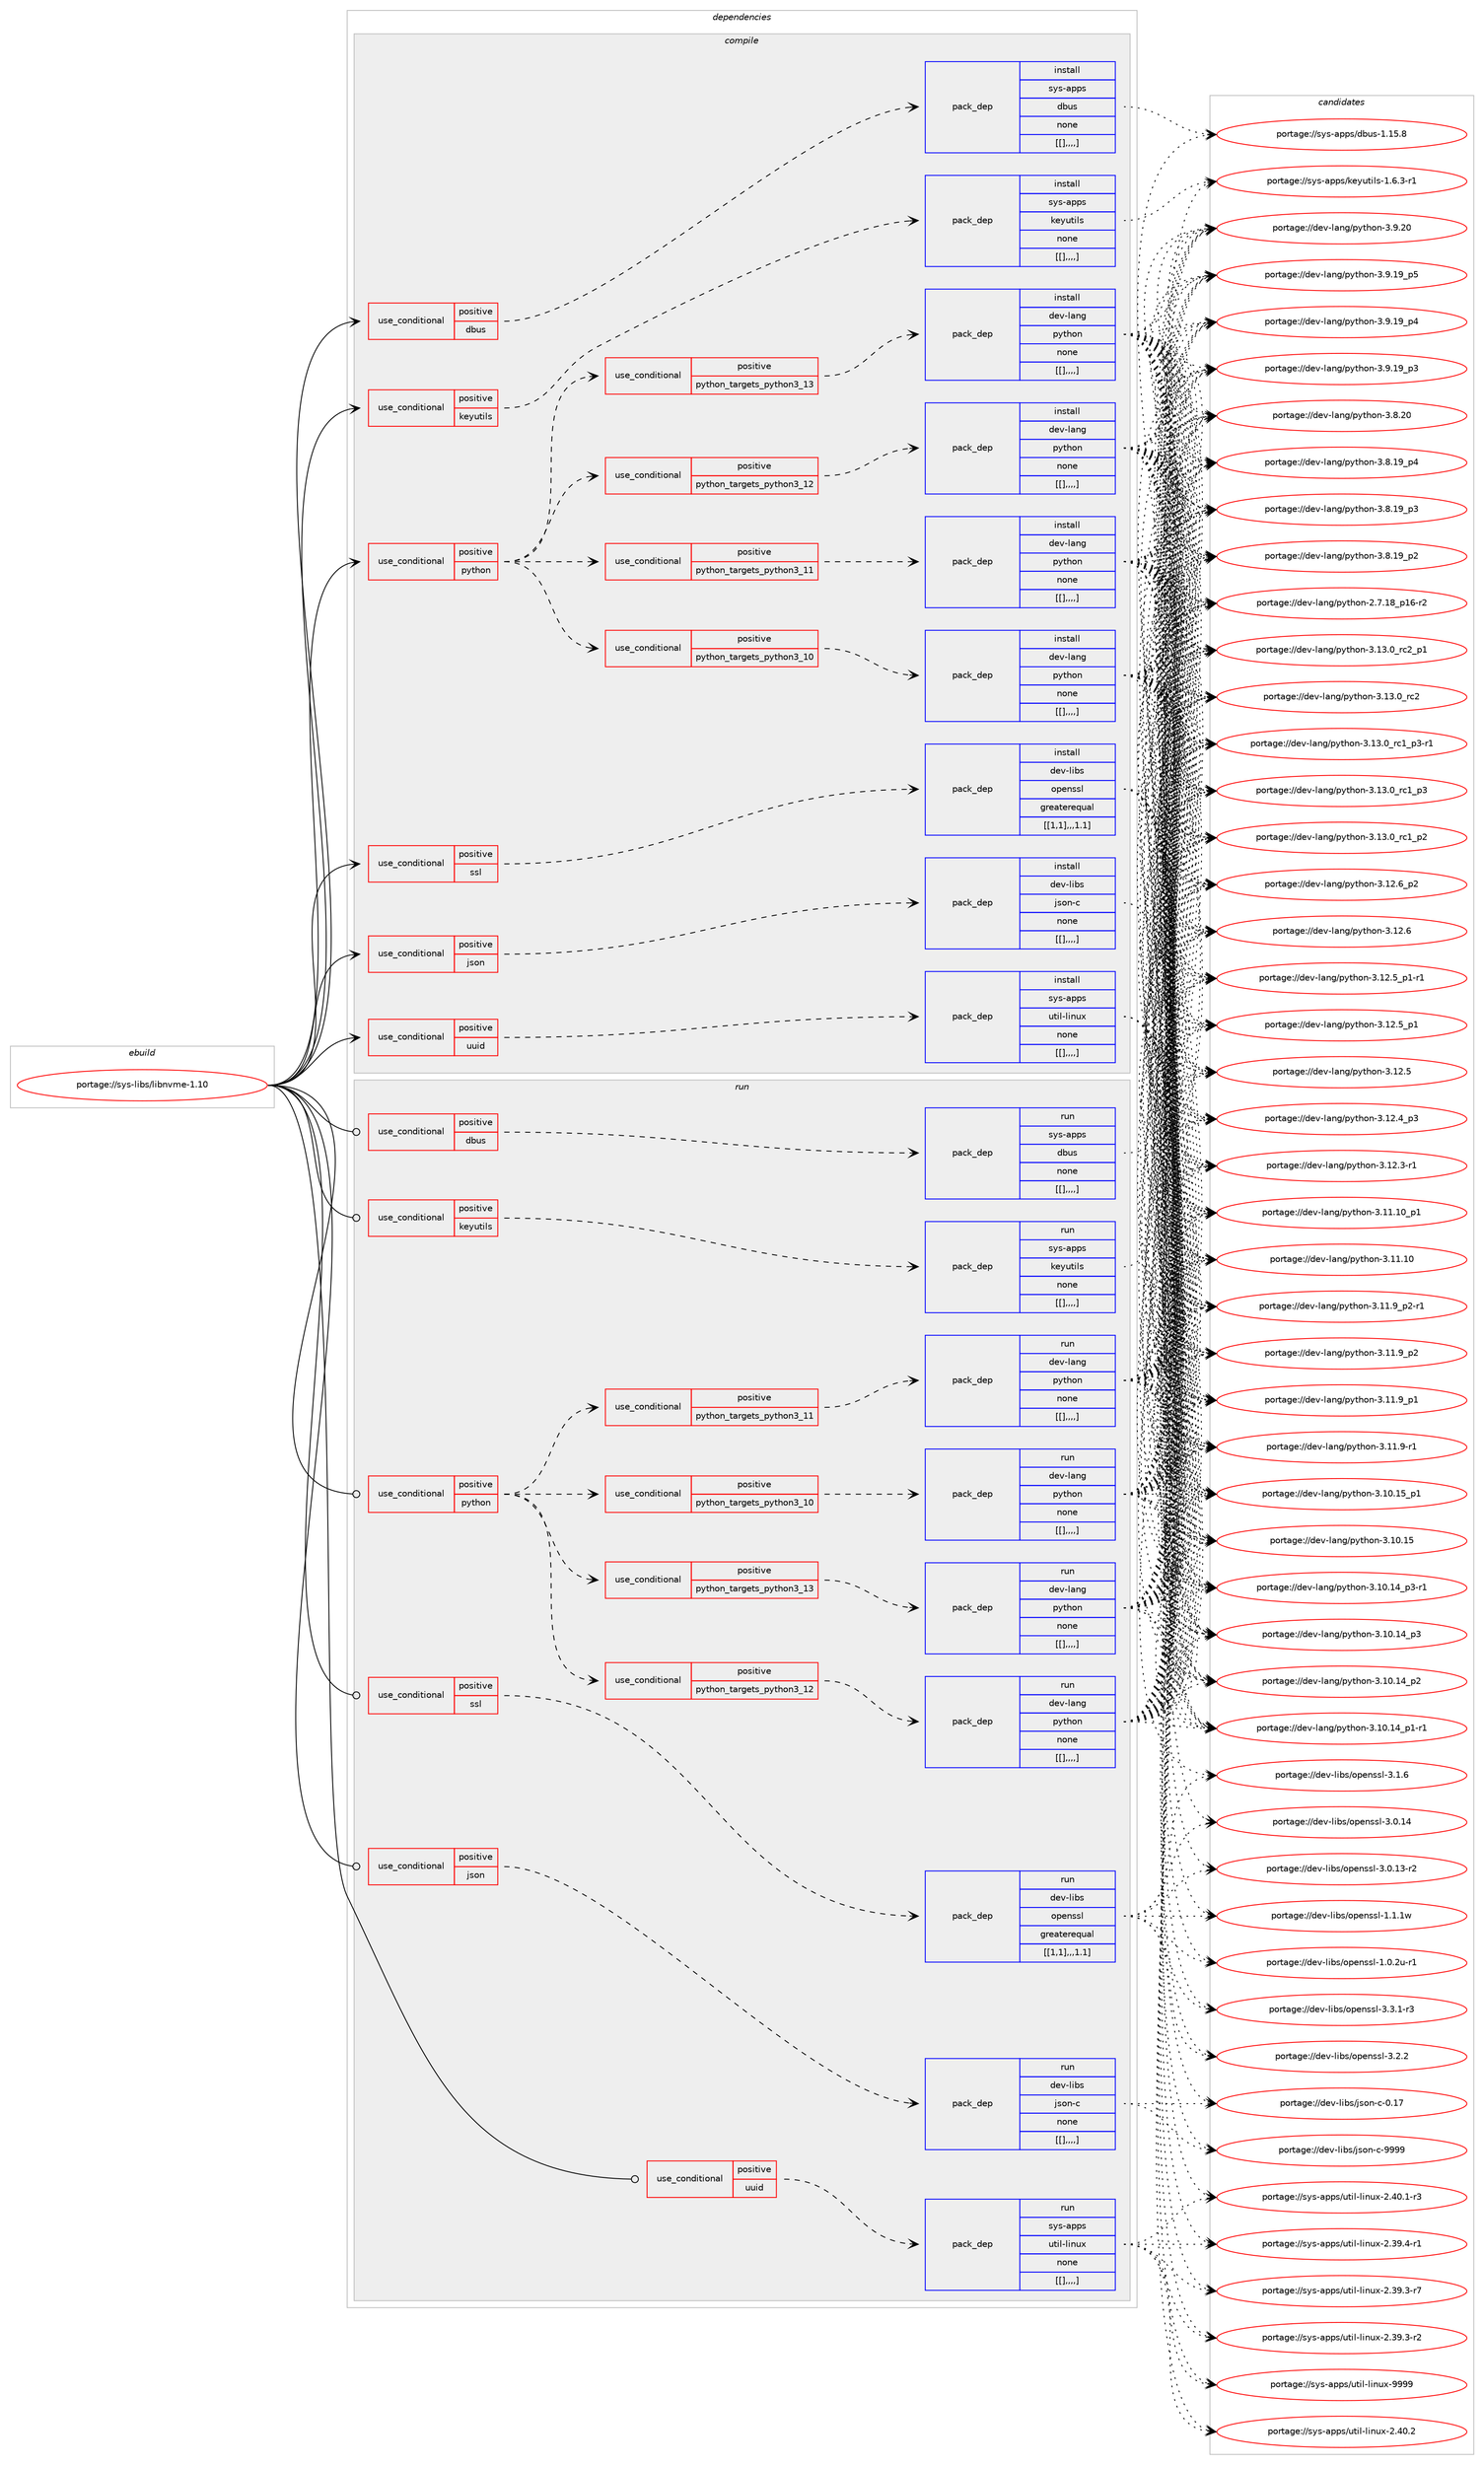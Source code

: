 digraph prolog {

# *************
# Graph options
# *************

newrank=true;
concentrate=true;
compound=true;
graph [rankdir=LR,fontname=Helvetica,fontsize=10,ranksep=1.5];#, ranksep=2.5, nodesep=0.2];
edge  [arrowhead=vee];
node  [fontname=Helvetica,fontsize=10];

# **********
# The ebuild
# **********

subgraph cluster_leftcol {
color=gray;
label=<<i>ebuild</i>>;
id [label="portage://sys-libs/libnvme-1.10", color=red, width=4, href="../sys-libs/libnvme-1.10.svg"];
}

# ****************
# The dependencies
# ****************

subgraph cluster_midcol {
color=gray;
label=<<i>dependencies</i>>;
subgraph cluster_compile {
fillcolor="#eeeeee";
style=filled;
label=<<i>compile</i>>;
subgraph cond10300 {
dependency27756 [label=<<TABLE BORDER="0" CELLBORDER="1" CELLSPACING="0" CELLPADDING="4"><TR><TD ROWSPAN="3" CELLPADDING="10">use_conditional</TD></TR><TR><TD>positive</TD></TR><TR><TD>dbus</TD></TR></TABLE>>, shape=none, color=red];
subgraph pack17378 {
dependency27757 [label=<<TABLE BORDER="0" CELLBORDER="1" CELLSPACING="0" CELLPADDING="4" WIDTH="220"><TR><TD ROWSPAN="6" CELLPADDING="30">pack_dep</TD></TR><TR><TD WIDTH="110">install</TD></TR><TR><TD>sys-apps</TD></TR><TR><TD>dbus</TD></TR><TR><TD>none</TD></TR><TR><TD>[[],,,,]</TD></TR></TABLE>>, shape=none, color=blue];
}
dependency27756:e -> dependency27757:w [weight=20,style="dashed",arrowhead="vee"];
}
id:e -> dependency27756:w [weight=20,style="solid",arrowhead="vee"];
subgraph cond10301 {
dependency27758 [label=<<TABLE BORDER="0" CELLBORDER="1" CELLSPACING="0" CELLPADDING="4"><TR><TD ROWSPAN="3" CELLPADDING="10">use_conditional</TD></TR><TR><TD>positive</TD></TR><TR><TD>json</TD></TR></TABLE>>, shape=none, color=red];
subgraph pack17379 {
dependency27759 [label=<<TABLE BORDER="0" CELLBORDER="1" CELLSPACING="0" CELLPADDING="4" WIDTH="220"><TR><TD ROWSPAN="6" CELLPADDING="30">pack_dep</TD></TR><TR><TD WIDTH="110">install</TD></TR><TR><TD>dev-libs</TD></TR><TR><TD>json-c</TD></TR><TR><TD>none</TD></TR><TR><TD>[[],,,,]</TD></TR></TABLE>>, shape=none, color=blue];
}
dependency27758:e -> dependency27759:w [weight=20,style="dashed",arrowhead="vee"];
}
id:e -> dependency27758:w [weight=20,style="solid",arrowhead="vee"];
subgraph cond10302 {
dependency27760 [label=<<TABLE BORDER="0" CELLBORDER="1" CELLSPACING="0" CELLPADDING="4"><TR><TD ROWSPAN="3" CELLPADDING="10">use_conditional</TD></TR><TR><TD>positive</TD></TR><TR><TD>keyutils</TD></TR></TABLE>>, shape=none, color=red];
subgraph pack17380 {
dependency27761 [label=<<TABLE BORDER="0" CELLBORDER="1" CELLSPACING="0" CELLPADDING="4" WIDTH="220"><TR><TD ROWSPAN="6" CELLPADDING="30">pack_dep</TD></TR><TR><TD WIDTH="110">install</TD></TR><TR><TD>sys-apps</TD></TR><TR><TD>keyutils</TD></TR><TR><TD>none</TD></TR><TR><TD>[[],,,,]</TD></TR></TABLE>>, shape=none, color=blue];
}
dependency27760:e -> dependency27761:w [weight=20,style="dashed",arrowhead="vee"];
}
id:e -> dependency27760:w [weight=20,style="solid",arrowhead="vee"];
subgraph cond10303 {
dependency27762 [label=<<TABLE BORDER="0" CELLBORDER="1" CELLSPACING="0" CELLPADDING="4"><TR><TD ROWSPAN="3" CELLPADDING="10">use_conditional</TD></TR><TR><TD>positive</TD></TR><TR><TD>python</TD></TR></TABLE>>, shape=none, color=red];
subgraph cond10304 {
dependency27763 [label=<<TABLE BORDER="0" CELLBORDER="1" CELLSPACING="0" CELLPADDING="4"><TR><TD ROWSPAN="3" CELLPADDING="10">use_conditional</TD></TR><TR><TD>positive</TD></TR><TR><TD>python_targets_python3_10</TD></TR></TABLE>>, shape=none, color=red];
subgraph pack17381 {
dependency27764 [label=<<TABLE BORDER="0" CELLBORDER="1" CELLSPACING="0" CELLPADDING="4" WIDTH="220"><TR><TD ROWSPAN="6" CELLPADDING="30">pack_dep</TD></TR><TR><TD WIDTH="110">install</TD></TR><TR><TD>dev-lang</TD></TR><TR><TD>python</TD></TR><TR><TD>none</TD></TR><TR><TD>[[],,,,]</TD></TR></TABLE>>, shape=none, color=blue];
}
dependency27763:e -> dependency27764:w [weight=20,style="dashed",arrowhead="vee"];
}
dependency27762:e -> dependency27763:w [weight=20,style="dashed",arrowhead="vee"];
subgraph cond10305 {
dependency27765 [label=<<TABLE BORDER="0" CELLBORDER="1" CELLSPACING="0" CELLPADDING="4"><TR><TD ROWSPAN="3" CELLPADDING="10">use_conditional</TD></TR><TR><TD>positive</TD></TR><TR><TD>python_targets_python3_11</TD></TR></TABLE>>, shape=none, color=red];
subgraph pack17382 {
dependency27766 [label=<<TABLE BORDER="0" CELLBORDER="1" CELLSPACING="0" CELLPADDING="4" WIDTH="220"><TR><TD ROWSPAN="6" CELLPADDING="30">pack_dep</TD></TR><TR><TD WIDTH="110">install</TD></TR><TR><TD>dev-lang</TD></TR><TR><TD>python</TD></TR><TR><TD>none</TD></TR><TR><TD>[[],,,,]</TD></TR></TABLE>>, shape=none, color=blue];
}
dependency27765:e -> dependency27766:w [weight=20,style="dashed",arrowhead="vee"];
}
dependency27762:e -> dependency27765:w [weight=20,style="dashed",arrowhead="vee"];
subgraph cond10306 {
dependency27767 [label=<<TABLE BORDER="0" CELLBORDER="1" CELLSPACING="0" CELLPADDING="4"><TR><TD ROWSPAN="3" CELLPADDING="10">use_conditional</TD></TR><TR><TD>positive</TD></TR><TR><TD>python_targets_python3_12</TD></TR></TABLE>>, shape=none, color=red];
subgraph pack17383 {
dependency27768 [label=<<TABLE BORDER="0" CELLBORDER="1" CELLSPACING="0" CELLPADDING="4" WIDTH="220"><TR><TD ROWSPAN="6" CELLPADDING="30">pack_dep</TD></TR><TR><TD WIDTH="110">install</TD></TR><TR><TD>dev-lang</TD></TR><TR><TD>python</TD></TR><TR><TD>none</TD></TR><TR><TD>[[],,,,]</TD></TR></TABLE>>, shape=none, color=blue];
}
dependency27767:e -> dependency27768:w [weight=20,style="dashed",arrowhead="vee"];
}
dependency27762:e -> dependency27767:w [weight=20,style="dashed",arrowhead="vee"];
subgraph cond10307 {
dependency27769 [label=<<TABLE BORDER="0" CELLBORDER="1" CELLSPACING="0" CELLPADDING="4"><TR><TD ROWSPAN="3" CELLPADDING="10">use_conditional</TD></TR><TR><TD>positive</TD></TR><TR><TD>python_targets_python3_13</TD></TR></TABLE>>, shape=none, color=red];
subgraph pack17384 {
dependency27770 [label=<<TABLE BORDER="0" CELLBORDER="1" CELLSPACING="0" CELLPADDING="4" WIDTH="220"><TR><TD ROWSPAN="6" CELLPADDING="30">pack_dep</TD></TR><TR><TD WIDTH="110">install</TD></TR><TR><TD>dev-lang</TD></TR><TR><TD>python</TD></TR><TR><TD>none</TD></TR><TR><TD>[[],,,,]</TD></TR></TABLE>>, shape=none, color=blue];
}
dependency27769:e -> dependency27770:w [weight=20,style="dashed",arrowhead="vee"];
}
dependency27762:e -> dependency27769:w [weight=20,style="dashed",arrowhead="vee"];
}
id:e -> dependency27762:w [weight=20,style="solid",arrowhead="vee"];
subgraph cond10308 {
dependency27771 [label=<<TABLE BORDER="0" CELLBORDER="1" CELLSPACING="0" CELLPADDING="4"><TR><TD ROWSPAN="3" CELLPADDING="10">use_conditional</TD></TR><TR><TD>positive</TD></TR><TR><TD>ssl</TD></TR></TABLE>>, shape=none, color=red];
subgraph pack17385 {
dependency27772 [label=<<TABLE BORDER="0" CELLBORDER="1" CELLSPACING="0" CELLPADDING="4" WIDTH="220"><TR><TD ROWSPAN="6" CELLPADDING="30">pack_dep</TD></TR><TR><TD WIDTH="110">install</TD></TR><TR><TD>dev-libs</TD></TR><TR><TD>openssl</TD></TR><TR><TD>greaterequal</TD></TR><TR><TD>[[1,1],,,1.1]</TD></TR></TABLE>>, shape=none, color=blue];
}
dependency27771:e -> dependency27772:w [weight=20,style="dashed",arrowhead="vee"];
}
id:e -> dependency27771:w [weight=20,style="solid",arrowhead="vee"];
subgraph cond10309 {
dependency27773 [label=<<TABLE BORDER="0" CELLBORDER="1" CELLSPACING="0" CELLPADDING="4"><TR><TD ROWSPAN="3" CELLPADDING="10">use_conditional</TD></TR><TR><TD>positive</TD></TR><TR><TD>uuid</TD></TR></TABLE>>, shape=none, color=red];
subgraph pack17386 {
dependency27774 [label=<<TABLE BORDER="0" CELLBORDER="1" CELLSPACING="0" CELLPADDING="4" WIDTH="220"><TR><TD ROWSPAN="6" CELLPADDING="30">pack_dep</TD></TR><TR><TD WIDTH="110">install</TD></TR><TR><TD>sys-apps</TD></TR><TR><TD>util-linux</TD></TR><TR><TD>none</TD></TR><TR><TD>[[],,,,]</TD></TR></TABLE>>, shape=none, color=blue];
}
dependency27773:e -> dependency27774:w [weight=20,style="dashed",arrowhead="vee"];
}
id:e -> dependency27773:w [weight=20,style="solid",arrowhead="vee"];
}
subgraph cluster_compileandrun {
fillcolor="#eeeeee";
style=filled;
label=<<i>compile and run</i>>;
}
subgraph cluster_run {
fillcolor="#eeeeee";
style=filled;
label=<<i>run</i>>;
subgraph cond10310 {
dependency27775 [label=<<TABLE BORDER="0" CELLBORDER="1" CELLSPACING="0" CELLPADDING="4"><TR><TD ROWSPAN="3" CELLPADDING="10">use_conditional</TD></TR><TR><TD>positive</TD></TR><TR><TD>dbus</TD></TR></TABLE>>, shape=none, color=red];
subgraph pack17387 {
dependency27776 [label=<<TABLE BORDER="0" CELLBORDER="1" CELLSPACING="0" CELLPADDING="4" WIDTH="220"><TR><TD ROWSPAN="6" CELLPADDING="30">pack_dep</TD></TR><TR><TD WIDTH="110">run</TD></TR><TR><TD>sys-apps</TD></TR><TR><TD>dbus</TD></TR><TR><TD>none</TD></TR><TR><TD>[[],,,,]</TD></TR></TABLE>>, shape=none, color=blue];
}
dependency27775:e -> dependency27776:w [weight=20,style="dashed",arrowhead="vee"];
}
id:e -> dependency27775:w [weight=20,style="solid",arrowhead="odot"];
subgraph cond10311 {
dependency27777 [label=<<TABLE BORDER="0" CELLBORDER="1" CELLSPACING="0" CELLPADDING="4"><TR><TD ROWSPAN="3" CELLPADDING="10">use_conditional</TD></TR><TR><TD>positive</TD></TR><TR><TD>json</TD></TR></TABLE>>, shape=none, color=red];
subgraph pack17388 {
dependency27778 [label=<<TABLE BORDER="0" CELLBORDER="1" CELLSPACING="0" CELLPADDING="4" WIDTH="220"><TR><TD ROWSPAN="6" CELLPADDING="30">pack_dep</TD></TR><TR><TD WIDTH="110">run</TD></TR><TR><TD>dev-libs</TD></TR><TR><TD>json-c</TD></TR><TR><TD>none</TD></TR><TR><TD>[[],,,,]</TD></TR></TABLE>>, shape=none, color=blue];
}
dependency27777:e -> dependency27778:w [weight=20,style="dashed",arrowhead="vee"];
}
id:e -> dependency27777:w [weight=20,style="solid",arrowhead="odot"];
subgraph cond10312 {
dependency27779 [label=<<TABLE BORDER="0" CELLBORDER="1" CELLSPACING="0" CELLPADDING="4"><TR><TD ROWSPAN="3" CELLPADDING="10">use_conditional</TD></TR><TR><TD>positive</TD></TR><TR><TD>keyutils</TD></TR></TABLE>>, shape=none, color=red];
subgraph pack17389 {
dependency27780 [label=<<TABLE BORDER="0" CELLBORDER="1" CELLSPACING="0" CELLPADDING="4" WIDTH="220"><TR><TD ROWSPAN="6" CELLPADDING="30">pack_dep</TD></TR><TR><TD WIDTH="110">run</TD></TR><TR><TD>sys-apps</TD></TR><TR><TD>keyutils</TD></TR><TR><TD>none</TD></TR><TR><TD>[[],,,,]</TD></TR></TABLE>>, shape=none, color=blue];
}
dependency27779:e -> dependency27780:w [weight=20,style="dashed",arrowhead="vee"];
}
id:e -> dependency27779:w [weight=20,style="solid",arrowhead="odot"];
subgraph cond10313 {
dependency27781 [label=<<TABLE BORDER="0" CELLBORDER="1" CELLSPACING="0" CELLPADDING="4"><TR><TD ROWSPAN="3" CELLPADDING="10">use_conditional</TD></TR><TR><TD>positive</TD></TR><TR><TD>python</TD></TR></TABLE>>, shape=none, color=red];
subgraph cond10314 {
dependency27782 [label=<<TABLE BORDER="0" CELLBORDER="1" CELLSPACING="0" CELLPADDING="4"><TR><TD ROWSPAN="3" CELLPADDING="10">use_conditional</TD></TR><TR><TD>positive</TD></TR><TR><TD>python_targets_python3_10</TD></TR></TABLE>>, shape=none, color=red];
subgraph pack17390 {
dependency27783 [label=<<TABLE BORDER="0" CELLBORDER="1" CELLSPACING="0" CELLPADDING="4" WIDTH="220"><TR><TD ROWSPAN="6" CELLPADDING="30">pack_dep</TD></TR><TR><TD WIDTH="110">run</TD></TR><TR><TD>dev-lang</TD></TR><TR><TD>python</TD></TR><TR><TD>none</TD></TR><TR><TD>[[],,,,]</TD></TR></TABLE>>, shape=none, color=blue];
}
dependency27782:e -> dependency27783:w [weight=20,style="dashed",arrowhead="vee"];
}
dependency27781:e -> dependency27782:w [weight=20,style="dashed",arrowhead="vee"];
subgraph cond10315 {
dependency27784 [label=<<TABLE BORDER="0" CELLBORDER="1" CELLSPACING="0" CELLPADDING="4"><TR><TD ROWSPAN="3" CELLPADDING="10">use_conditional</TD></TR><TR><TD>positive</TD></TR><TR><TD>python_targets_python3_11</TD></TR></TABLE>>, shape=none, color=red];
subgraph pack17391 {
dependency27785 [label=<<TABLE BORDER="0" CELLBORDER="1" CELLSPACING="0" CELLPADDING="4" WIDTH="220"><TR><TD ROWSPAN="6" CELLPADDING="30">pack_dep</TD></TR><TR><TD WIDTH="110">run</TD></TR><TR><TD>dev-lang</TD></TR><TR><TD>python</TD></TR><TR><TD>none</TD></TR><TR><TD>[[],,,,]</TD></TR></TABLE>>, shape=none, color=blue];
}
dependency27784:e -> dependency27785:w [weight=20,style="dashed",arrowhead="vee"];
}
dependency27781:e -> dependency27784:w [weight=20,style="dashed",arrowhead="vee"];
subgraph cond10316 {
dependency27786 [label=<<TABLE BORDER="0" CELLBORDER="1" CELLSPACING="0" CELLPADDING="4"><TR><TD ROWSPAN="3" CELLPADDING="10">use_conditional</TD></TR><TR><TD>positive</TD></TR><TR><TD>python_targets_python3_12</TD></TR></TABLE>>, shape=none, color=red];
subgraph pack17392 {
dependency27787 [label=<<TABLE BORDER="0" CELLBORDER="1" CELLSPACING="0" CELLPADDING="4" WIDTH="220"><TR><TD ROWSPAN="6" CELLPADDING="30">pack_dep</TD></TR><TR><TD WIDTH="110">run</TD></TR><TR><TD>dev-lang</TD></TR><TR><TD>python</TD></TR><TR><TD>none</TD></TR><TR><TD>[[],,,,]</TD></TR></TABLE>>, shape=none, color=blue];
}
dependency27786:e -> dependency27787:w [weight=20,style="dashed",arrowhead="vee"];
}
dependency27781:e -> dependency27786:w [weight=20,style="dashed",arrowhead="vee"];
subgraph cond10317 {
dependency27788 [label=<<TABLE BORDER="0" CELLBORDER="1" CELLSPACING="0" CELLPADDING="4"><TR><TD ROWSPAN="3" CELLPADDING="10">use_conditional</TD></TR><TR><TD>positive</TD></TR><TR><TD>python_targets_python3_13</TD></TR></TABLE>>, shape=none, color=red];
subgraph pack17393 {
dependency27789 [label=<<TABLE BORDER="0" CELLBORDER="1" CELLSPACING="0" CELLPADDING="4" WIDTH="220"><TR><TD ROWSPAN="6" CELLPADDING="30">pack_dep</TD></TR><TR><TD WIDTH="110">run</TD></TR><TR><TD>dev-lang</TD></TR><TR><TD>python</TD></TR><TR><TD>none</TD></TR><TR><TD>[[],,,,]</TD></TR></TABLE>>, shape=none, color=blue];
}
dependency27788:e -> dependency27789:w [weight=20,style="dashed",arrowhead="vee"];
}
dependency27781:e -> dependency27788:w [weight=20,style="dashed",arrowhead="vee"];
}
id:e -> dependency27781:w [weight=20,style="solid",arrowhead="odot"];
subgraph cond10318 {
dependency27790 [label=<<TABLE BORDER="0" CELLBORDER="1" CELLSPACING="0" CELLPADDING="4"><TR><TD ROWSPAN="3" CELLPADDING="10">use_conditional</TD></TR><TR><TD>positive</TD></TR><TR><TD>ssl</TD></TR></TABLE>>, shape=none, color=red];
subgraph pack17394 {
dependency27791 [label=<<TABLE BORDER="0" CELLBORDER="1" CELLSPACING="0" CELLPADDING="4" WIDTH="220"><TR><TD ROWSPAN="6" CELLPADDING="30">pack_dep</TD></TR><TR><TD WIDTH="110">run</TD></TR><TR><TD>dev-libs</TD></TR><TR><TD>openssl</TD></TR><TR><TD>greaterequal</TD></TR><TR><TD>[[1,1],,,1.1]</TD></TR></TABLE>>, shape=none, color=blue];
}
dependency27790:e -> dependency27791:w [weight=20,style="dashed",arrowhead="vee"];
}
id:e -> dependency27790:w [weight=20,style="solid",arrowhead="odot"];
subgraph cond10319 {
dependency27792 [label=<<TABLE BORDER="0" CELLBORDER="1" CELLSPACING="0" CELLPADDING="4"><TR><TD ROWSPAN="3" CELLPADDING="10">use_conditional</TD></TR><TR><TD>positive</TD></TR><TR><TD>uuid</TD></TR></TABLE>>, shape=none, color=red];
subgraph pack17395 {
dependency27793 [label=<<TABLE BORDER="0" CELLBORDER="1" CELLSPACING="0" CELLPADDING="4" WIDTH="220"><TR><TD ROWSPAN="6" CELLPADDING="30">pack_dep</TD></TR><TR><TD WIDTH="110">run</TD></TR><TR><TD>sys-apps</TD></TR><TR><TD>util-linux</TD></TR><TR><TD>none</TD></TR><TR><TD>[[],,,,]</TD></TR></TABLE>>, shape=none, color=blue];
}
dependency27792:e -> dependency27793:w [weight=20,style="dashed",arrowhead="vee"];
}
id:e -> dependency27792:w [weight=20,style="solid",arrowhead="odot"];
}
}

# **************
# The candidates
# **************

subgraph cluster_choices {
rank=same;
color=gray;
label=<<i>candidates</i>>;

subgraph choice17378 {
color=black;
nodesep=1;
choice1151211154597112112115471009811711545494649534656 [label="portage://sys-apps/dbus-1.15.8", color=red, width=4,href="../sys-apps/dbus-1.15.8.svg"];
dependency27757:e -> choice1151211154597112112115471009811711545494649534656:w [style=dotted,weight="100"];
}
subgraph choice17379 {
color=black;
nodesep=1;
choice10010111845108105981154710611511111045994557575757 [label="portage://dev-libs/json-c-9999", color=red, width=4,href="../dev-libs/json-c-9999.svg"];
choice10010111845108105981154710611511111045994548464955 [label="portage://dev-libs/json-c-0.17", color=red, width=4,href="../dev-libs/json-c-0.17.svg"];
dependency27759:e -> choice10010111845108105981154710611511111045994557575757:w [style=dotted,weight="100"];
dependency27759:e -> choice10010111845108105981154710611511111045994548464955:w [style=dotted,weight="100"];
}
subgraph choice17380 {
color=black;
nodesep=1;
choice1151211154597112112115471071011211171161051081154549465446514511449 [label="portage://sys-apps/keyutils-1.6.3-r1", color=red, width=4,href="../sys-apps/keyutils-1.6.3-r1.svg"];
dependency27761:e -> choice1151211154597112112115471071011211171161051081154549465446514511449:w [style=dotted,weight="100"];
}
subgraph choice17381 {
color=black;
nodesep=1;
choice100101118451089711010347112121116104111110455146495146489511499509511249 [label="portage://dev-lang/python-3.13.0_rc2_p1", color=red, width=4,href="../dev-lang/python-3.13.0_rc2_p1.svg"];
choice10010111845108971101034711212111610411111045514649514648951149950 [label="portage://dev-lang/python-3.13.0_rc2", color=red, width=4,href="../dev-lang/python-3.13.0_rc2.svg"];
choice1001011184510897110103471121211161041111104551464951464895114994995112514511449 [label="portage://dev-lang/python-3.13.0_rc1_p3-r1", color=red, width=4,href="../dev-lang/python-3.13.0_rc1_p3-r1.svg"];
choice100101118451089711010347112121116104111110455146495146489511499499511251 [label="portage://dev-lang/python-3.13.0_rc1_p3", color=red, width=4,href="../dev-lang/python-3.13.0_rc1_p3.svg"];
choice100101118451089711010347112121116104111110455146495146489511499499511250 [label="portage://dev-lang/python-3.13.0_rc1_p2", color=red, width=4,href="../dev-lang/python-3.13.0_rc1_p2.svg"];
choice100101118451089711010347112121116104111110455146495046549511250 [label="portage://dev-lang/python-3.12.6_p2", color=red, width=4,href="../dev-lang/python-3.12.6_p2.svg"];
choice10010111845108971101034711212111610411111045514649504654 [label="portage://dev-lang/python-3.12.6", color=red, width=4,href="../dev-lang/python-3.12.6.svg"];
choice1001011184510897110103471121211161041111104551464950465395112494511449 [label="portage://dev-lang/python-3.12.5_p1-r1", color=red, width=4,href="../dev-lang/python-3.12.5_p1-r1.svg"];
choice100101118451089711010347112121116104111110455146495046539511249 [label="portage://dev-lang/python-3.12.5_p1", color=red, width=4,href="../dev-lang/python-3.12.5_p1.svg"];
choice10010111845108971101034711212111610411111045514649504653 [label="portage://dev-lang/python-3.12.5", color=red, width=4,href="../dev-lang/python-3.12.5.svg"];
choice100101118451089711010347112121116104111110455146495046529511251 [label="portage://dev-lang/python-3.12.4_p3", color=red, width=4,href="../dev-lang/python-3.12.4_p3.svg"];
choice100101118451089711010347112121116104111110455146495046514511449 [label="portage://dev-lang/python-3.12.3-r1", color=red, width=4,href="../dev-lang/python-3.12.3-r1.svg"];
choice10010111845108971101034711212111610411111045514649494649489511249 [label="portage://dev-lang/python-3.11.10_p1", color=red, width=4,href="../dev-lang/python-3.11.10_p1.svg"];
choice1001011184510897110103471121211161041111104551464949464948 [label="portage://dev-lang/python-3.11.10", color=red, width=4,href="../dev-lang/python-3.11.10.svg"];
choice1001011184510897110103471121211161041111104551464949465795112504511449 [label="portage://dev-lang/python-3.11.9_p2-r1", color=red, width=4,href="../dev-lang/python-3.11.9_p2-r1.svg"];
choice100101118451089711010347112121116104111110455146494946579511250 [label="portage://dev-lang/python-3.11.9_p2", color=red, width=4,href="../dev-lang/python-3.11.9_p2.svg"];
choice100101118451089711010347112121116104111110455146494946579511249 [label="portage://dev-lang/python-3.11.9_p1", color=red, width=4,href="../dev-lang/python-3.11.9_p1.svg"];
choice100101118451089711010347112121116104111110455146494946574511449 [label="portage://dev-lang/python-3.11.9-r1", color=red, width=4,href="../dev-lang/python-3.11.9-r1.svg"];
choice10010111845108971101034711212111610411111045514649484649539511249 [label="portage://dev-lang/python-3.10.15_p1", color=red, width=4,href="../dev-lang/python-3.10.15_p1.svg"];
choice1001011184510897110103471121211161041111104551464948464953 [label="portage://dev-lang/python-3.10.15", color=red, width=4,href="../dev-lang/python-3.10.15.svg"];
choice100101118451089711010347112121116104111110455146494846495295112514511449 [label="portage://dev-lang/python-3.10.14_p3-r1", color=red, width=4,href="../dev-lang/python-3.10.14_p3-r1.svg"];
choice10010111845108971101034711212111610411111045514649484649529511251 [label="portage://dev-lang/python-3.10.14_p3", color=red, width=4,href="../dev-lang/python-3.10.14_p3.svg"];
choice10010111845108971101034711212111610411111045514649484649529511250 [label="portage://dev-lang/python-3.10.14_p2", color=red, width=4,href="../dev-lang/python-3.10.14_p2.svg"];
choice100101118451089711010347112121116104111110455146494846495295112494511449 [label="portage://dev-lang/python-3.10.14_p1-r1", color=red, width=4,href="../dev-lang/python-3.10.14_p1-r1.svg"];
choice10010111845108971101034711212111610411111045514657465048 [label="portage://dev-lang/python-3.9.20", color=red, width=4,href="../dev-lang/python-3.9.20.svg"];
choice100101118451089711010347112121116104111110455146574649579511253 [label="portage://dev-lang/python-3.9.19_p5", color=red, width=4,href="../dev-lang/python-3.9.19_p5.svg"];
choice100101118451089711010347112121116104111110455146574649579511252 [label="portage://dev-lang/python-3.9.19_p4", color=red, width=4,href="../dev-lang/python-3.9.19_p4.svg"];
choice100101118451089711010347112121116104111110455146574649579511251 [label="portage://dev-lang/python-3.9.19_p3", color=red, width=4,href="../dev-lang/python-3.9.19_p3.svg"];
choice10010111845108971101034711212111610411111045514656465048 [label="portage://dev-lang/python-3.8.20", color=red, width=4,href="../dev-lang/python-3.8.20.svg"];
choice100101118451089711010347112121116104111110455146564649579511252 [label="portage://dev-lang/python-3.8.19_p4", color=red, width=4,href="../dev-lang/python-3.8.19_p4.svg"];
choice100101118451089711010347112121116104111110455146564649579511251 [label="portage://dev-lang/python-3.8.19_p3", color=red, width=4,href="../dev-lang/python-3.8.19_p3.svg"];
choice100101118451089711010347112121116104111110455146564649579511250 [label="portage://dev-lang/python-3.8.19_p2", color=red, width=4,href="../dev-lang/python-3.8.19_p2.svg"];
choice100101118451089711010347112121116104111110455046554649569511249544511450 [label="portage://dev-lang/python-2.7.18_p16-r2", color=red, width=4,href="../dev-lang/python-2.7.18_p16-r2.svg"];
dependency27764:e -> choice100101118451089711010347112121116104111110455146495146489511499509511249:w [style=dotted,weight="100"];
dependency27764:e -> choice10010111845108971101034711212111610411111045514649514648951149950:w [style=dotted,weight="100"];
dependency27764:e -> choice1001011184510897110103471121211161041111104551464951464895114994995112514511449:w [style=dotted,weight="100"];
dependency27764:e -> choice100101118451089711010347112121116104111110455146495146489511499499511251:w [style=dotted,weight="100"];
dependency27764:e -> choice100101118451089711010347112121116104111110455146495146489511499499511250:w [style=dotted,weight="100"];
dependency27764:e -> choice100101118451089711010347112121116104111110455146495046549511250:w [style=dotted,weight="100"];
dependency27764:e -> choice10010111845108971101034711212111610411111045514649504654:w [style=dotted,weight="100"];
dependency27764:e -> choice1001011184510897110103471121211161041111104551464950465395112494511449:w [style=dotted,weight="100"];
dependency27764:e -> choice100101118451089711010347112121116104111110455146495046539511249:w [style=dotted,weight="100"];
dependency27764:e -> choice10010111845108971101034711212111610411111045514649504653:w [style=dotted,weight="100"];
dependency27764:e -> choice100101118451089711010347112121116104111110455146495046529511251:w [style=dotted,weight="100"];
dependency27764:e -> choice100101118451089711010347112121116104111110455146495046514511449:w [style=dotted,weight="100"];
dependency27764:e -> choice10010111845108971101034711212111610411111045514649494649489511249:w [style=dotted,weight="100"];
dependency27764:e -> choice1001011184510897110103471121211161041111104551464949464948:w [style=dotted,weight="100"];
dependency27764:e -> choice1001011184510897110103471121211161041111104551464949465795112504511449:w [style=dotted,weight="100"];
dependency27764:e -> choice100101118451089711010347112121116104111110455146494946579511250:w [style=dotted,weight="100"];
dependency27764:e -> choice100101118451089711010347112121116104111110455146494946579511249:w [style=dotted,weight="100"];
dependency27764:e -> choice100101118451089711010347112121116104111110455146494946574511449:w [style=dotted,weight="100"];
dependency27764:e -> choice10010111845108971101034711212111610411111045514649484649539511249:w [style=dotted,weight="100"];
dependency27764:e -> choice1001011184510897110103471121211161041111104551464948464953:w [style=dotted,weight="100"];
dependency27764:e -> choice100101118451089711010347112121116104111110455146494846495295112514511449:w [style=dotted,weight="100"];
dependency27764:e -> choice10010111845108971101034711212111610411111045514649484649529511251:w [style=dotted,weight="100"];
dependency27764:e -> choice10010111845108971101034711212111610411111045514649484649529511250:w [style=dotted,weight="100"];
dependency27764:e -> choice100101118451089711010347112121116104111110455146494846495295112494511449:w [style=dotted,weight="100"];
dependency27764:e -> choice10010111845108971101034711212111610411111045514657465048:w [style=dotted,weight="100"];
dependency27764:e -> choice100101118451089711010347112121116104111110455146574649579511253:w [style=dotted,weight="100"];
dependency27764:e -> choice100101118451089711010347112121116104111110455146574649579511252:w [style=dotted,weight="100"];
dependency27764:e -> choice100101118451089711010347112121116104111110455146574649579511251:w [style=dotted,weight="100"];
dependency27764:e -> choice10010111845108971101034711212111610411111045514656465048:w [style=dotted,weight="100"];
dependency27764:e -> choice100101118451089711010347112121116104111110455146564649579511252:w [style=dotted,weight="100"];
dependency27764:e -> choice100101118451089711010347112121116104111110455146564649579511251:w [style=dotted,weight="100"];
dependency27764:e -> choice100101118451089711010347112121116104111110455146564649579511250:w [style=dotted,weight="100"];
dependency27764:e -> choice100101118451089711010347112121116104111110455046554649569511249544511450:w [style=dotted,weight="100"];
}
subgraph choice17382 {
color=black;
nodesep=1;
choice100101118451089711010347112121116104111110455146495146489511499509511249 [label="portage://dev-lang/python-3.13.0_rc2_p1", color=red, width=4,href="../dev-lang/python-3.13.0_rc2_p1.svg"];
choice10010111845108971101034711212111610411111045514649514648951149950 [label="portage://dev-lang/python-3.13.0_rc2", color=red, width=4,href="../dev-lang/python-3.13.0_rc2.svg"];
choice1001011184510897110103471121211161041111104551464951464895114994995112514511449 [label="portage://dev-lang/python-3.13.0_rc1_p3-r1", color=red, width=4,href="../dev-lang/python-3.13.0_rc1_p3-r1.svg"];
choice100101118451089711010347112121116104111110455146495146489511499499511251 [label="portage://dev-lang/python-3.13.0_rc1_p3", color=red, width=4,href="../dev-lang/python-3.13.0_rc1_p3.svg"];
choice100101118451089711010347112121116104111110455146495146489511499499511250 [label="portage://dev-lang/python-3.13.0_rc1_p2", color=red, width=4,href="../dev-lang/python-3.13.0_rc1_p2.svg"];
choice100101118451089711010347112121116104111110455146495046549511250 [label="portage://dev-lang/python-3.12.6_p2", color=red, width=4,href="../dev-lang/python-3.12.6_p2.svg"];
choice10010111845108971101034711212111610411111045514649504654 [label="portage://dev-lang/python-3.12.6", color=red, width=4,href="../dev-lang/python-3.12.6.svg"];
choice1001011184510897110103471121211161041111104551464950465395112494511449 [label="portage://dev-lang/python-3.12.5_p1-r1", color=red, width=4,href="../dev-lang/python-3.12.5_p1-r1.svg"];
choice100101118451089711010347112121116104111110455146495046539511249 [label="portage://dev-lang/python-3.12.5_p1", color=red, width=4,href="../dev-lang/python-3.12.5_p1.svg"];
choice10010111845108971101034711212111610411111045514649504653 [label="portage://dev-lang/python-3.12.5", color=red, width=4,href="../dev-lang/python-3.12.5.svg"];
choice100101118451089711010347112121116104111110455146495046529511251 [label="portage://dev-lang/python-3.12.4_p3", color=red, width=4,href="../dev-lang/python-3.12.4_p3.svg"];
choice100101118451089711010347112121116104111110455146495046514511449 [label="portage://dev-lang/python-3.12.3-r1", color=red, width=4,href="../dev-lang/python-3.12.3-r1.svg"];
choice10010111845108971101034711212111610411111045514649494649489511249 [label="portage://dev-lang/python-3.11.10_p1", color=red, width=4,href="../dev-lang/python-3.11.10_p1.svg"];
choice1001011184510897110103471121211161041111104551464949464948 [label="portage://dev-lang/python-3.11.10", color=red, width=4,href="../dev-lang/python-3.11.10.svg"];
choice1001011184510897110103471121211161041111104551464949465795112504511449 [label="portage://dev-lang/python-3.11.9_p2-r1", color=red, width=4,href="../dev-lang/python-3.11.9_p2-r1.svg"];
choice100101118451089711010347112121116104111110455146494946579511250 [label="portage://dev-lang/python-3.11.9_p2", color=red, width=4,href="../dev-lang/python-3.11.9_p2.svg"];
choice100101118451089711010347112121116104111110455146494946579511249 [label="portage://dev-lang/python-3.11.9_p1", color=red, width=4,href="../dev-lang/python-3.11.9_p1.svg"];
choice100101118451089711010347112121116104111110455146494946574511449 [label="portage://dev-lang/python-3.11.9-r1", color=red, width=4,href="../dev-lang/python-3.11.9-r1.svg"];
choice10010111845108971101034711212111610411111045514649484649539511249 [label="portage://dev-lang/python-3.10.15_p1", color=red, width=4,href="../dev-lang/python-3.10.15_p1.svg"];
choice1001011184510897110103471121211161041111104551464948464953 [label="portage://dev-lang/python-3.10.15", color=red, width=4,href="../dev-lang/python-3.10.15.svg"];
choice100101118451089711010347112121116104111110455146494846495295112514511449 [label="portage://dev-lang/python-3.10.14_p3-r1", color=red, width=4,href="../dev-lang/python-3.10.14_p3-r1.svg"];
choice10010111845108971101034711212111610411111045514649484649529511251 [label="portage://dev-lang/python-3.10.14_p3", color=red, width=4,href="../dev-lang/python-3.10.14_p3.svg"];
choice10010111845108971101034711212111610411111045514649484649529511250 [label="portage://dev-lang/python-3.10.14_p2", color=red, width=4,href="../dev-lang/python-3.10.14_p2.svg"];
choice100101118451089711010347112121116104111110455146494846495295112494511449 [label="portage://dev-lang/python-3.10.14_p1-r1", color=red, width=4,href="../dev-lang/python-3.10.14_p1-r1.svg"];
choice10010111845108971101034711212111610411111045514657465048 [label="portage://dev-lang/python-3.9.20", color=red, width=4,href="../dev-lang/python-3.9.20.svg"];
choice100101118451089711010347112121116104111110455146574649579511253 [label="portage://dev-lang/python-3.9.19_p5", color=red, width=4,href="../dev-lang/python-3.9.19_p5.svg"];
choice100101118451089711010347112121116104111110455146574649579511252 [label="portage://dev-lang/python-3.9.19_p4", color=red, width=4,href="../dev-lang/python-3.9.19_p4.svg"];
choice100101118451089711010347112121116104111110455146574649579511251 [label="portage://dev-lang/python-3.9.19_p3", color=red, width=4,href="../dev-lang/python-3.9.19_p3.svg"];
choice10010111845108971101034711212111610411111045514656465048 [label="portage://dev-lang/python-3.8.20", color=red, width=4,href="../dev-lang/python-3.8.20.svg"];
choice100101118451089711010347112121116104111110455146564649579511252 [label="portage://dev-lang/python-3.8.19_p4", color=red, width=4,href="../dev-lang/python-3.8.19_p4.svg"];
choice100101118451089711010347112121116104111110455146564649579511251 [label="portage://dev-lang/python-3.8.19_p3", color=red, width=4,href="../dev-lang/python-3.8.19_p3.svg"];
choice100101118451089711010347112121116104111110455146564649579511250 [label="portage://dev-lang/python-3.8.19_p2", color=red, width=4,href="../dev-lang/python-3.8.19_p2.svg"];
choice100101118451089711010347112121116104111110455046554649569511249544511450 [label="portage://dev-lang/python-2.7.18_p16-r2", color=red, width=4,href="../dev-lang/python-2.7.18_p16-r2.svg"];
dependency27766:e -> choice100101118451089711010347112121116104111110455146495146489511499509511249:w [style=dotted,weight="100"];
dependency27766:e -> choice10010111845108971101034711212111610411111045514649514648951149950:w [style=dotted,weight="100"];
dependency27766:e -> choice1001011184510897110103471121211161041111104551464951464895114994995112514511449:w [style=dotted,weight="100"];
dependency27766:e -> choice100101118451089711010347112121116104111110455146495146489511499499511251:w [style=dotted,weight="100"];
dependency27766:e -> choice100101118451089711010347112121116104111110455146495146489511499499511250:w [style=dotted,weight="100"];
dependency27766:e -> choice100101118451089711010347112121116104111110455146495046549511250:w [style=dotted,weight="100"];
dependency27766:e -> choice10010111845108971101034711212111610411111045514649504654:w [style=dotted,weight="100"];
dependency27766:e -> choice1001011184510897110103471121211161041111104551464950465395112494511449:w [style=dotted,weight="100"];
dependency27766:e -> choice100101118451089711010347112121116104111110455146495046539511249:w [style=dotted,weight="100"];
dependency27766:e -> choice10010111845108971101034711212111610411111045514649504653:w [style=dotted,weight="100"];
dependency27766:e -> choice100101118451089711010347112121116104111110455146495046529511251:w [style=dotted,weight="100"];
dependency27766:e -> choice100101118451089711010347112121116104111110455146495046514511449:w [style=dotted,weight="100"];
dependency27766:e -> choice10010111845108971101034711212111610411111045514649494649489511249:w [style=dotted,weight="100"];
dependency27766:e -> choice1001011184510897110103471121211161041111104551464949464948:w [style=dotted,weight="100"];
dependency27766:e -> choice1001011184510897110103471121211161041111104551464949465795112504511449:w [style=dotted,weight="100"];
dependency27766:e -> choice100101118451089711010347112121116104111110455146494946579511250:w [style=dotted,weight="100"];
dependency27766:e -> choice100101118451089711010347112121116104111110455146494946579511249:w [style=dotted,weight="100"];
dependency27766:e -> choice100101118451089711010347112121116104111110455146494946574511449:w [style=dotted,weight="100"];
dependency27766:e -> choice10010111845108971101034711212111610411111045514649484649539511249:w [style=dotted,weight="100"];
dependency27766:e -> choice1001011184510897110103471121211161041111104551464948464953:w [style=dotted,weight="100"];
dependency27766:e -> choice100101118451089711010347112121116104111110455146494846495295112514511449:w [style=dotted,weight="100"];
dependency27766:e -> choice10010111845108971101034711212111610411111045514649484649529511251:w [style=dotted,weight="100"];
dependency27766:e -> choice10010111845108971101034711212111610411111045514649484649529511250:w [style=dotted,weight="100"];
dependency27766:e -> choice100101118451089711010347112121116104111110455146494846495295112494511449:w [style=dotted,weight="100"];
dependency27766:e -> choice10010111845108971101034711212111610411111045514657465048:w [style=dotted,weight="100"];
dependency27766:e -> choice100101118451089711010347112121116104111110455146574649579511253:w [style=dotted,weight="100"];
dependency27766:e -> choice100101118451089711010347112121116104111110455146574649579511252:w [style=dotted,weight="100"];
dependency27766:e -> choice100101118451089711010347112121116104111110455146574649579511251:w [style=dotted,weight="100"];
dependency27766:e -> choice10010111845108971101034711212111610411111045514656465048:w [style=dotted,weight="100"];
dependency27766:e -> choice100101118451089711010347112121116104111110455146564649579511252:w [style=dotted,weight="100"];
dependency27766:e -> choice100101118451089711010347112121116104111110455146564649579511251:w [style=dotted,weight="100"];
dependency27766:e -> choice100101118451089711010347112121116104111110455146564649579511250:w [style=dotted,weight="100"];
dependency27766:e -> choice100101118451089711010347112121116104111110455046554649569511249544511450:w [style=dotted,weight="100"];
}
subgraph choice17383 {
color=black;
nodesep=1;
choice100101118451089711010347112121116104111110455146495146489511499509511249 [label="portage://dev-lang/python-3.13.0_rc2_p1", color=red, width=4,href="../dev-lang/python-3.13.0_rc2_p1.svg"];
choice10010111845108971101034711212111610411111045514649514648951149950 [label="portage://dev-lang/python-3.13.0_rc2", color=red, width=4,href="../dev-lang/python-3.13.0_rc2.svg"];
choice1001011184510897110103471121211161041111104551464951464895114994995112514511449 [label="portage://dev-lang/python-3.13.0_rc1_p3-r1", color=red, width=4,href="../dev-lang/python-3.13.0_rc1_p3-r1.svg"];
choice100101118451089711010347112121116104111110455146495146489511499499511251 [label="portage://dev-lang/python-3.13.0_rc1_p3", color=red, width=4,href="../dev-lang/python-3.13.0_rc1_p3.svg"];
choice100101118451089711010347112121116104111110455146495146489511499499511250 [label="portage://dev-lang/python-3.13.0_rc1_p2", color=red, width=4,href="../dev-lang/python-3.13.0_rc1_p2.svg"];
choice100101118451089711010347112121116104111110455146495046549511250 [label="portage://dev-lang/python-3.12.6_p2", color=red, width=4,href="../dev-lang/python-3.12.6_p2.svg"];
choice10010111845108971101034711212111610411111045514649504654 [label="portage://dev-lang/python-3.12.6", color=red, width=4,href="../dev-lang/python-3.12.6.svg"];
choice1001011184510897110103471121211161041111104551464950465395112494511449 [label="portage://dev-lang/python-3.12.5_p1-r1", color=red, width=4,href="../dev-lang/python-3.12.5_p1-r1.svg"];
choice100101118451089711010347112121116104111110455146495046539511249 [label="portage://dev-lang/python-3.12.5_p1", color=red, width=4,href="../dev-lang/python-3.12.5_p1.svg"];
choice10010111845108971101034711212111610411111045514649504653 [label="portage://dev-lang/python-3.12.5", color=red, width=4,href="../dev-lang/python-3.12.5.svg"];
choice100101118451089711010347112121116104111110455146495046529511251 [label="portage://dev-lang/python-3.12.4_p3", color=red, width=4,href="../dev-lang/python-3.12.4_p3.svg"];
choice100101118451089711010347112121116104111110455146495046514511449 [label="portage://dev-lang/python-3.12.3-r1", color=red, width=4,href="../dev-lang/python-3.12.3-r1.svg"];
choice10010111845108971101034711212111610411111045514649494649489511249 [label="portage://dev-lang/python-3.11.10_p1", color=red, width=4,href="../dev-lang/python-3.11.10_p1.svg"];
choice1001011184510897110103471121211161041111104551464949464948 [label="portage://dev-lang/python-3.11.10", color=red, width=4,href="../dev-lang/python-3.11.10.svg"];
choice1001011184510897110103471121211161041111104551464949465795112504511449 [label="portage://dev-lang/python-3.11.9_p2-r1", color=red, width=4,href="../dev-lang/python-3.11.9_p2-r1.svg"];
choice100101118451089711010347112121116104111110455146494946579511250 [label="portage://dev-lang/python-3.11.9_p2", color=red, width=4,href="../dev-lang/python-3.11.9_p2.svg"];
choice100101118451089711010347112121116104111110455146494946579511249 [label="portage://dev-lang/python-3.11.9_p1", color=red, width=4,href="../dev-lang/python-3.11.9_p1.svg"];
choice100101118451089711010347112121116104111110455146494946574511449 [label="portage://dev-lang/python-3.11.9-r1", color=red, width=4,href="../dev-lang/python-3.11.9-r1.svg"];
choice10010111845108971101034711212111610411111045514649484649539511249 [label="portage://dev-lang/python-3.10.15_p1", color=red, width=4,href="../dev-lang/python-3.10.15_p1.svg"];
choice1001011184510897110103471121211161041111104551464948464953 [label="portage://dev-lang/python-3.10.15", color=red, width=4,href="../dev-lang/python-3.10.15.svg"];
choice100101118451089711010347112121116104111110455146494846495295112514511449 [label="portage://dev-lang/python-3.10.14_p3-r1", color=red, width=4,href="../dev-lang/python-3.10.14_p3-r1.svg"];
choice10010111845108971101034711212111610411111045514649484649529511251 [label="portage://dev-lang/python-3.10.14_p3", color=red, width=4,href="../dev-lang/python-3.10.14_p3.svg"];
choice10010111845108971101034711212111610411111045514649484649529511250 [label="portage://dev-lang/python-3.10.14_p2", color=red, width=4,href="../dev-lang/python-3.10.14_p2.svg"];
choice100101118451089711010347112121116104111110455146494846495295112494511449 [label="portage://dev-lang/python-3.10.14_p1-r1", color=red, width=4,href="../dev-lang/python-3.10.14_p1-r1.svg"];
choice10010111845108971101034711212111610411111045514657465048 [label="portage://dev-lang/python-3.9.20", color=red, width=4,href="../dev-lang/python-3.9.20.svg"];
choice100101118451089711010347112121116104111110455146574649579511253 [label="portage://dev-lang/python-3.9.19_p5", color=red, width=4,href="../dev-lang/python-3.9.19_p5.svg"];
choice100101118451089711010347112121116104111110455146574649579511252 [label="portage://dev-lang/python-3.9.19_p4", color=red, width=4,href="../dev-lang/python-3.9.19_p4.svg"];
choice100101118451089711010347112121116104111110455146574649579511251 [label="portage://dev-lang/python-3.9.19_p3", color=red, width=4,href="../dev-lang/python-3.9.19_p3.svg"];
choice10010111845108971101034711212111610411111045514656465048 [label="portage://dev-lang/python-3.8.20", color=red, width=4,href="../dev-lang/python-3.8.20.svg"];
choice100101118451089711010347112121116104111110455146564649579511252 [label="portage://dev-lang/python-3.8.19_p4", color=red, width=4,href="../dev-lang/python-3.8.19_p4.svg"];
choice100101118451089711010347112121116104111110455146564649579511251 [label="portage://dev-lang/python-3.8.19_p3", color=red, width=4,href="../dev-lang/python-3.8.19_p3.svg"];
choice100101118451089711010347112121116104111110455146564649579511250 [label="portage://dev-lang/python-3.8.19_p2", color=red, width=4,href="../dev-lang/python-3.8.19_p2.svg"];
choice100101118451089711010347112121116104111110455046554649569511249544511450 [label="portage://dev-lang/python-2.7.18_p16-r2", color=red, width=4,href="../dev-lang/python-2.7.18_p16-r2.svg"];
dependency27768:e -> choice100101118451089711010347112121116104111110455146495146489511499509511249:w [style=dotted,weight="100"];
dependency27768:e -> choice10010111845108971101034711212111610411111045514649514648951149950:w [style=dotted,weight="100"];
dependency27768:e -> choice1001011184510897110103471121211161041111104551464951464895114994995112514511449:w [style=dotted,weight="100"];
dependency27768:e -> choice100101118451089711010347112121116104111110455146495146489511499499511251:w [style=dotted,weight="100"];
dependency27768:e -> choice100101118451089711010347112121116104111110455146495146489511499499511250:w [style=dotted,weight="100"];
dependency27768:e -> choice100101118451089711010347112121116104111110455146495046549511250:w [style=dotted,weight="100"];
dependency27768:e -> choice10010111845108971101034711212111610411111045514649504654:w [style=dotted,weight="100"];
dependency27768:e -> choice1001011184510897110103471121211161041111104551464950465395112494511449:w [style=dotted,weight="100"];
dependency27768:e -> choice100101118451089711010347112121116104111110455146495046539511249:w [style=dotted,weight="100"];
dependency27768:e -> choice10010111845108971101034711212111610411111045514649504653:w [style=dotted,weight="100"];
dependency27768:e -> choice100101118451089711010347112121116104111110455146495046529511251:w [style=dotted,weight="100"];
dependency27768:e -> choice100101118451089711010347112121116104111110455146495046514511449:w [style=dotted,weight="100"];
dependency27768:e -> choice10010111845108971101034711212111610411111045514649494649489511249:w [style=dotted,weight="100"];
dependency27768:e -> choice1001011184510897110103471121211161041111104551464949464948:w [style=dotted,weight="100"];
dependency27768:e -> choice1001011184510897110103471121211161041111104551464949465795112504511449:w [style=dotted,weight="100"];
dependency27768:e -> choice100101118451089711010347112121116104111110455146494946579511250:w [style=dotted,weight="100"];
dependency27768:e -> choice100101118451089711010347112121116104111110455146494946579511249:w [style=dotted,weight="100"];
dependency27768:e -> choice100101118451089711010347112121116104111110455146494946574511449:w [style=dotted,weight="100"];
dependency27768:e -> choice10010111845108971101034711212111610411111045514649484649539511249:w [style=dotted,weight="100"];
dependency27768:e -> choice1001011184510897110103471121211161041111104551464948464953:w [style=dotted,weight="100"];
dependency27768:e -> choice100101118451089711010347112121116104111110455146494846495295112514511449:w [style=dotted,weight="100"];
dependency27768:e -> choice10010111845108971101034711212111610411111045514649484649529511251:w [style=dotted,weight="100"];
dependency27768:e -> choice10010111845108971101034711212111610411111045514649484649529511250:w [style=dotted,weight="100"];
dependency27768:e -> choice100101118451089711010347112121116104111110455146494846495295112494511449:w [style=dotted,weight="100"];
dependency27768:e -> choice10010111845108971101034711212111610411111045514657465048:w [style=dotted,weight="100"];
dependency27768:e -> choice100101118451089711010347112121116104111110455146574649579511253:w [style=dotted,weight="100"];
dependency27768:e -> choice100101118451089711010347112121116104111110455146574649579511252:w [style=dotted,weight="100"];
dependency27768:e -> choice100101118451089711010347112121116104111110455146574649579511251:w [style=dotted,weight="100"];
dependency27768:e -> choice10010111845108971101034711212111610411111045514656465048:w [style=dotted,weight="100"];
dependency27768:e -> choice100101118451089711010347112121116104111110455146564649579511252:w [style=dotted,weight="100"];
dependency27768:e -> choice100101118451089711010347112121116104111110455146564649579511251:w [style=dotted,weight="100"];
dependency27768:e -> choice100101118451089711010347112121116104111110455146564649579511250:w [style=dotted,weight="100"];
dependency27768:e -> choice100101118451089711010347112121116104111110455046554649569511249544511450:w [style=dotted,weight="100"];
}
subgraph choice17384 {
color=black;
nodesep=1;
choice100101118451089711010347112121116104111110455146495146489511499509511249 [label="portage://dev-lang/python-3.13.0_rc2_p1", color=red, width=4,href="../dev-lang/python-3.13.0_rc2_p1.svg"];
choice10010111845108971101034711212111610411111045514649514648951149950 [label="portage://dev-lang/python-3.13.0_rc2", color=red, width=4,href="../dev-lang/python-3.13.0_rc2.svg"];
choice1001011184510897110103471121211161041111104551464951464895114994995112514511449 [label="portage://dev-lang/python-3.13.0_rc1_p3-r1", color=red, width=4,href="../dev-lang/python-3.13.0_rc1_p3-r1.svg"];
choice100101118451089711010347112121116104111110455146495146489511499499511251 [label="portage://dev-lang/python-3.13.0_rc1_p3", color=red, width=4,href="../dev-lang/python-3.13.0_rc1_p3.svg"];
choice100101118451089711010347112121116104111110455146495146489511499499511250 [label="portage://dev-lang/python-3.13.0_rc1_p2", color=red, width=4,href="../dev-lang/python-3.13.0_rc1_p2.svg"];
choice100101118451089711010347112121116104111110455146495046549511250 [label="portage://dev-lang/python-3.12.6_p2", color=red, width=4,href="../dev-lang/python-3.12.6_p2.svg"];
choice10010111845108971101034711212111610411111045514649504654 [label="portage://dev-lang/python-3.12.6", color=red, width=4,href="../dev-lang/python-3.12.6.svg"];
choice1001011184510897110103471121211161041111104551464950465395112494511449 [label="portage://dev-lang/python-3.12.5_p1-r1", color=red, width=4,href="../dev-lang/python-3.12.5_p1-r1.svg"];
choice100101118451089711010347112121116104111110455146495046539511249 [label="portage://dev-lang/python-3.12.5_p1", color=red, width=4,href="../dev-lang/python-3.12.5_p1.svg"];
choice10010111845108971101034711212111610411111045514649504653 [label="portage://dev-lang/python-3.12.5", color=red, width=4,href="../dev-lang/python-3.12.5.svg"];
choice100101118451089711010347112121116104111110455146495046529511251 [label="portage://dev-lang/python-3.12.4_p3", color=red, width=4,href="../dev-lang/python-3.12.4_p3.svg"];
choice100101118451089711010347112121116104111110455146495046514511449 [label="portage://dev-lang/python-3.12.3-r1", color=red, width=4,href="../dev-lang/python-3.12.3-r1.svg"];
choice10010111845108971101034711212111610411111045514649494649489511249 [label="portage://dev-lang/python-3.11.10_p1", color=red, width=4,href="../dev-lang/python-3.11.10_p1.svg"];
choice1001011184510897110103471121211161041111104551464949464948 [label="portage://dev-lang/python-3.11.10", color=red, width=4,href="../dev-lang/python-3.11.10.svg"];
choice1001011184510897110103471121211161041111104551464949465795112504511449 [label="portage://dev-lang/python-3.11.9_p2-r1", color=red, width=4,href="../dev-lang/python-3.11.9_p2-r1.svg"];
choice100101118451089711010347112121116104111110455146494946579511250 [label="portage://dev-lang/python-3.11.9_p2", color=red, width=4,href="../dev-lang/python-3.11.9_p2.svg"];
choice100101118451089711010347112121116104111110455146494946579511249 [label="portage://dev-lang/python-3.11.9_p1", color=red, width=4,href="../dev-lang/python-3.11.9_p1.svg"];
choice100101118451089711010347112121116104111110455146494946574511449 [label="portage://dev-lang/python-3.11.9-r1", color=red, width=4,href="../dev-lang/python-3.11.9-r1.svg"];
choice10010111845108971101034711212111610411111045514649484649539511249 [label="portage://dev-lang/python-3.10.15_p1", color=red, width=4,href="../dev-lang/python-3.10.15_p1.svg"];
choice1001011184510897110103471121211161041111104551464948464953 [label="portage://dev-lang/python-3.10.15", color=red, width=4,href="../dev-lang/python-3.10.15.svg"];
choice100101118451089711010347112121116104111110455146494846495295112514511449 [label="portage://dev-lang/python-3.10.14_p3-r1", color=red, width=4,href="../dev-lang/python-3.10.14_p3-r1.svg"];
choice10010111845108971101034711212111610411111045514649484649529511251 [label="portage://dev-lang/python-3.10.14_p3", color=red, width=4,href="../dev-lang/python-3.10.14_p3.svg"];
choice10010111845108971101034711212111610411111045514649484649529511250 [label="portage://dev-lang/python-3.10.14_p2", color=red, width=4,href="../dev-lang/python-3.10.14_p2.svg"];
choice100101118451089711010347112121116104111110455146494846495295112494511449 [label="portage://dev-lang/python-3.10.14_p1-r1", color=red, width=4,href="../dev-lang/python-3.10.14_p1-r1.svg"];
choice10010111845108971101034711212111610411111045514657465048 [label="portage://dev-lang/python-3.9.20", color=red, width=4,href="../dev-lang/python-3.9.20.svg"];
choice100101118451089711010347112121116104111110455146574649579511253 [label="portage://dev-lang/python-3.9.19_p5", color=red, width=4,href="../dev-lang/python-3.9.19_p5.svg"];
choice100101118451089711010347112121116104111110455146574649579511252 [label="portage://dev-lang/python-3.9.19_p4", color=red, width=4,href="../dev-lang/python-3.9.19_p4.svg"];
choice100101118451089711010347112121116104111110455146574649579511251 [label="portage://dev-lang/python-3.9.19_p3", color=red, width=4,href="../dev-lang/python-3.9.19_p3.svg"];
choice10010111845108971101034711212111610411111045514656465048 [label="portage://dev-lang/python-3.8.20", color=red, width=4,href="../dev-lang/python-3.8.20.svg"];
choice100101118451089711010347112121116104111110455146564649579511252 [label="portage://dev-lang/python-3.8.19_p4", color=red, width=4,href="../dev-lang/python-3.8.19_p4.svg"];
choice100101118451089711010347112121116104111110455146564649579511251 [label="portage://dev-lang/python-3.8.19_p3", color=red, width=4,href="../dev-lang/python-3.8.19_p3.svg"];
choice100101118451089711010347112121116104111110455146564649579511250 [label="portage://dev-lang/python-3.8.19_p2", color=red, width=4,href="../dev-lang/python-3.8.19_p2.svg"];
choice100101118451089711010347112121116104111110455046554649569511249544511450 [label="portage://dev-lang/python-2.7.18_p16-r2", color=red, width=4,href="../dev-lang/python-2.7.18_p16-r2.svg"];
dependency27770:e -> choice100101118451089711010347112121116104111110455146495146489511499509511249:w [style=dotted,weight="100"];
dependency27770:e -> choice10010111845108971101034711212111610411111045514649514648951149950:w [style=dotted,weight="100"];
dependency27770:e -> choice1001011184510897110103471121211161041111104551464951464895114994995112514511449:w [style=dotted,weight="100"];
dependency27770:e -> choice100101118451089711010347112121116104111110455146495146489511499499511251:w [style=dotted,weight="100"];
dependency27770:e -> choice100101118451089711010347112121116104111110455146495146489511499499511250:w [style=dotted,weight="100"];
dependency27770:e -> choice100101118451089711010347112121116104111110455146495046549511250:w [style=dotted,weight="100"];
dependency27770:e -> choice10010111845108971101034711212111610411111045514649504654:w [style=dotted,weight="100"];
dependency27770:e -> choice1001011184510897110103471121211161041111104551464950465395112494511449:w [style=dotted,weight="100"];
dependency27770:e -> choice100101118451089711010347112121116104111110455146495046539511249:w [style=dotted,weight="100"];
dependency27770:e -> choice10010111845108971101034711212111610411111045514649504653:w [style=dotted,weight="100"];
dependency27770:e -> choice100101118451089711010347112121116104111110455146495046529511251:w [style=dotted,weight="100"];
dependency27770:e -> choice100101118451089711010347112121116104111110455146495046514511449:w [style=dotted,weight="100"];
dependency27770:e -> choice10010111845108971101034711212111610411111045514649494649489511249:w [style=dotted,weight="100"];
dependency27770:e -> choice1001011184510897110103471121211161041111104551464949464948:w [style=dotted,weight="100"];
dependency27770:e -> choice1001011184510897110103471121211161041111104551464949465795112504511449:w [style=dotted,weight="100"];
dependency27770:e -> choice100101118451089711010347112121116104111110455146494946579511250:w [style=dotted,weight="100"];
dependency27770:e -> choice100101118451089711010347112121116104111110455146494946579511249:w [style=dotted,weight="100"];
dependency27770:e -> choice100101118451089711010347112121116104111110455146494946574511449:w [style=dotted,weight="100"];
dependency27770:e -> choice10010111845108971101034711212111610411111045514649484649539511249:w [style=dotted,weight="100"];
dependency27770:e -> choice1001011184510897110103471121211161041111104551464948464953:w [style=dotted,weight="100"];
dependency27770:e -> choice100101118451089711010347112121116104111110455146494846495295112514511449:w [style=dotted,weight="100"];
dependency27770:e -> choice10010111845108971101034711212111610411111045514649484649529511251:w [style=dotted,weight="100"];
dependency27770:e -> choice10010111845108971101034711212111610411111045514649484649529511250:w [style=dotted,weight="100"];
dependency27770:e -> choice100101118451089711010347112121116104111110455146494846495295112494511449:w [style=dotted,weight="100"];
dependency27770:e -> choice10010111845108971101034711212111610411111045514657465048:w [style=dotted,weight="100"];
dependency27770:e -> choice100101118451089711010347112121116104111110455146574649579511253:w [style=dotted,weight="100"];
dependency27770:e -> choice100101118451089711010347112121116104111110455146574649579511252:w [style=dotted,weight="100"];
dependency27770:e -> choice100101118451089711010347112121116104111110455146574649579511251:w [style=dotted,weight="100"];
dependency27770:e -> choice10010111845108971101034711212111610411111045514656465048:w [style=dotted,weight="100"];
dependency27770:e -> choice100101118451089711010347112121116104111110455146564649579511252:w [style=dotted,weight="100"];
dependency27770:e -> choice100101118451089711010347112121116104111110455146564649579511251:w [style=dotted,weight="100"];
dependency27770:e -> choice100101118451089711010347112121116104111110455146564649579511250:w [style=dotted,weight="100"];
dependency27770:e -> choice100101118451089711010347112121116104111110455046554649569511249544511450:w [style=dotted,weight="100"];
}
subgraph choice17385 {
color=black;
nodesep=1;
choice1001011184510810598115471111121011101151151084551465146494511451 [label="portage://dev-libs/openssl-3.3.1-r3", color=red, width=4,href="../dev-libs/openssl-3.3.1-r3.svg"];
choice100101118451081059811547111112101110115115108455146504650 [label="portage://dev-libs/openssl-3.2.2", color=red, width=4,href="../dev-libs/openssl-3.2.2.svg"];
choice100101118451081059811547111112101110115115108455146494654 [label="portage://dev-libs/openssl-3.1.6", color=red, width=4,href="../dev-libs/openssl-3.1.6.svg"];
choice10010111845108105981154711111210111011511510845514648464952 [label="portage://dev-libs/openssl-3.0.14", color=red, width=4,href="../dev-libs/openssl-3.0.14.svg"];
choice100101118451081059811547111112101110115115108455146484649514511450 [label="portage://dev-libs/openssl-3.0.13-r2", color=red, width=4,href="../dev-libs/openssl-3.0.13-r2.svg"];
choice100101118451081059811547111112101110115115108454946494649119 [label="portage://dev-libs/openssl-1.1.1w", color=red, width=4,href="../dev-libs/openssl-1.1.1w.svg"];
choice1001011184510810598115471111121011101151151084549464846501174511449 [label="portage://dev-libs/openssl-1.0.2u-r1", color=red, width=4,href="../dev-libs/openssl-1.0.2u-r1.svg"];
dependency27772:e -> choice1001011184510810598115471111121011101151151084551465146494511451:w [style=dotted,weight="100"];
dependency27772:e -> choice100101118451081059811547111112101110115115108455146504650:w [style=dotted,weight="100"];
dependency27772:e -> choice100101118451081059811547111112101110115115108455146494654:w [style=dotted,weight="100"];
dependency27772:e -> choice10010111845108105981154711111210111011511510845514648464952:w [style=dotted,weight="100"];
dependency27772:e -> choice100101118451081059811547111112101110115115108455146484649514511450:w [style=dotted,weight="100"];
dependency27772:e -> choice100101118451081059811547111112101110115115108454946494649119:w [style=dotted,weight="100"];
dependency27772:e -> choice1001011184510810598115471111121011101151151084549464846501174511449:w [style=dotted,weight="100"];
}
subgraph choice17386 {
color=black;
nodesep=1;
choice115121115459711211211547117116105108451081051101171204557575757 [label="portage://sys-apps/util-linux-9999", color=red, width=4,href="../sys-apps/util-linux-9999.svg"];
choice1151211154597112112115471171161051084510810511011712045504652484650 [label="portage://sys-apps/util-linux-2.40.2", color=red, width=4,href="../sys-apps/util-linux-2.40.2.svg"];
choice11512111545971121121154711711610510845108105110117120455046524846494511451 [label="portage://sys-apps/util-linux-2.40.1-r3", color=red, width=4,href="../sys-apps/util-linux-2.40.1-r3.svg"];
choice11512111545971121121154711711610510845108105110117120455046515746524511449 [label="portage://sys-apps/util-linux-2.39.4-r1", color=red, width=4,href="../sys-apps/util-linux-2.39.4-r1.svg"];
choice11512111545971121121154711711610510845108105110117120455046515746514511455 [label="portage://sys-apps/util-linux-2.39.3-r7", color=red, width=4,href="../sys-apps/util-linux-2.39.3-r7.svg"];
choice11512111545971121121154711711610510845108105110117120455046515746514511450 [label="portage://sys-apps/util-linux-2.39.3-r2", color=red, width=4,href="../sys-apps/util-linux-2.39.3-r2.svg"];
dependency27774:e -> choice115121115459711211211547117116105108451081051101171204557575757:w [style=dotted,weight="100"];
dependency27774:e -> choice1151211154597112112115471171161051084510810511011712045504652484650:w [style=dotted,weight="100"];
dependency27774:e -> choice11512111545971121121154711711610510845108105110117120455046524846494511451:w [style=dotted,weight="100"];
dependency27774:e -> choice11512111545971121121154711711610510845108105110117120455046515746524511449:w [style=dotted,weight="100"];
dependency27774:e -> choice11512111545971121121154711711610510845108105110117120455046515746514511455:w [style=dotted,weight="100"];
dependency27774:e -> choice11512111545971121121154711711610510845108105110117120455046515746514511450:w [style=dotted,weight="100"];
}
subgraph choice17387 {
color=black;
nodesep=1;
choice1151211154597112112115471009811711545494649534656 [label="portage://sys-apps/dbus-1.15.8", color=red, width=4,href="../sys-apps/dbus-1.15.8.svg"];
dependency27776:e -> choice1151211154597112112115471009811711545494649534656:w [style=dotted,weight="100"];
}
subgraph choice17388 {
color=black;
nodesep=1;
choice10010111845108105981154710611511111045994557575757 [label="portage://dev-libs/json-c-9999", color=red, width=4,href="../dev-libs/json-c-9999.svg"];
choice10010111845108105981154710611511111045994548464955 [label="portage://dev-libs/json-c-0.17", color=red, width=4,href="../dev-libs/json-c-0.17.svg"];
dependency27778:e -> choice10010111845108105981154710611511111045994557575757:w [style=dotted,weight="100"];
dependency27778:e -> choice10010111845108105981154710611511111045994548464955:w [style=dotted,weight="100"];
}
subgraph choice17389 {
color=black;
nodesep=1;
choice1151211154597112112115471071011211171161051081154549465446514511449 [label="portage://sys-apps/keyutils-1.6.3-r1", color=red, width=4,href="../sys-apps/keyutils-1.6.3-r1.svg"];
dependency27780:e -> choice1151211154597112112115471071011211171161051081154549465446514511449:w [style=dotted,weight="100"];
}
subgraph choice17390 {
color=black;
nodesep=1;
choice100101118451089711010347112121116104111110455146495146489511499509511249 [label="portage://dev-lang/python-3.13.0_rc2_p1", color=red, width=4,href="../dev-lang/python-3.13.0_rc2_p1.svg"];
choice10010111845108971101034711212111610411111045514649514648951149950 [label="portage://dev-lang/python-3.13.0_rc2", color=red, width=4,href="../dev-lang/python-3.13.0_rc2.svg"];
choice1001011184510897110103471121211161041111104551464951464895114994995112514511449 [label="portage://dev-lang/python-3.13.0_rc1_p3-r1", color=red, width=4,href="../dev-lang/python-3.13.0_rc1_p3-r1.svg"];
choice100101118451089711010347112121116104111110455146495146489511499499511251 [label="portage://dev-lang/python-3.13.0_rc1_p3", color=red, width=4,href="../dev-lang/python-3.13.0_rc1_p3.svg"];
choice100101118451089711010347112121116104111110455146495146489511499499511250 [label="portage://dev-lang/python-3.13.0_rc1_p2", color=red, width=4,href="../dev-lang/python-3.13.0_rc1_p2.svg"];
choice100101118451089711010347112121116104111110455146495046549511250 [label="portage://dev-lang/python-3.12.6_p2", color=red, width=4,href="../dev-lang/python-3.12.6_p2.svg"];
choice10010111845108971101034711212111610411111045514649504654 [label="portage://dev-lang/python-3.12.6", color=red, width=4,href="../dev-lang/python-3.12.6.svg"];
choice1001011184510897110103471121211161041111104551464950465395112494511449 [label="portage://dev-lang/python-3.12.5_p1-r1", color=red, width=4,href="../dev-lang/python-3.12.5_p1-r1.svg"];
choice100101118451089711010347112121116104111110455146495046539511249 [label="portage://dev-lang/python-3.12.5_p1", color=red, width=4,href="../dev-lang/python-3.12.5_p1.svg"];
choice10010111845108971101034711212111610411111045514649504653 [label="portage://dev-lang/python-3.12.5", color=red, width=4,href="../dev-lang/python-3.12.5.svg"];
choice100101118451089711010347112121116104111110455146495046529511251 [label="portage://dev-lang/python-3.12.4_p3", color=red, width=4,href="../dev-lang/python-3.12.4_p3.svg"];
choice100101118451089711010347112121116104111110455146495046514511449 [label="portage://dev-lang/python-3.12.3-r1", color=red, width=4,href="../dev-lang/python-3.12.3-r1.svg"];
choice10010111845108971101034711212111610411111045514649494649489511249 [label="portage://dev-lang/python-3.11.10_p1", color=red, width=4,href="../dev-lang/python-3.11.10_p1.svg"];
choice1001011184510897110103471121211161041111104551464949464948 [label="portage://dev-lang/python-3.11.10", color=red, width=4,href="../dev-lang/python-3.11.10.svg"];
choice1001011184510897110103471121211161041111104551464949465795112504511449 [label="portage://dev-lang/python-3.11.9_p2-r1", color=red, width=4,href="../dev-lang/python-3.11.9_p2-r1.svg"];
choice100101118451089711010347112121116104111110455146494946579511250 [label="portage://dev-lang/python-3.11.9_p2", color=red, width=4,href="../dev-lang/python-3.11.9_p2.svg"];
choice100101118451089711010347112121116104111110455146494946579511249 [label="portage://dev-lang/python-3.11.9_p1", color=red, width=4,href="../dev-lang/python-3.11.9_p1.svg"];
choice100101118451089711010347112121116104111110455146494946574511449 [label="portage://dev-lang/python-3.11.9-r1", color=red, width=4,href="../dev-lang/python-3.11.9-r1.svg"];
choice10010111845108971101034711212111610411111045514649484649539511249 [label="portage://dev-lang/python-3.10.15_p1", color=red, width=4,href="../dev-lang/python-3.10.15_p1.svg"];
choice1001011184510897110103471121211161041111104551464948464953 [label="portage://dev-lang/python-3.10.15", color=red, width=4,href="../dev-lang/python-3.10.15.svg"];
choice100101118451089711010347112121116104111110455146494846495295112514511449 [label="portage://dev-lang/python-3.10.14_p3-r1", color=red, width=4,href="../dev-lang/python-3.10.14_p3-r1.svg"];
choice10010111845108971101034711212111610411111045514649484649529511251 [label="portage://dev-lang/python-3.10.14_p3", color=red, width=4,href="../dev-lang/python-3.10.14_p3.svg"];
choice10010111845108971101034711212111610411111045514649484649529511250 [label="portage://dev-lang/python-3.10.14_p2", color=red, width=4,href="../dev-lang/python-3.10.14_p2.svg"];
choice100101118451089711010347112121116104111110455146494846495295112494511449 [label="portage://dev-lang/python-3.10.14_p1-r1", color=red, width=4,href="../dev-lang/python-3.10.14_p1-r1.svg"];
choice10010111845108971101034711212111610411111045514657465048 [label="portage://dev-lang/python-3.9.20", color=red, width=4,href="../dev-lang/python-3.9.20.svg"];
choice100101118451089711010347112121116104111110455146574649579511253 [label="portage://dev-lang/python-3.9.19_p5", color=red, width=4,href="../dev-lang/python-3.9.19_p5.svg"];
choice100101118451089711010347112121116104111110455146574649579511252 [label="portage://dev-lang/python-3.9.19_p4", color=red, width=4,href="../dev-lang/python-3.9.19_p4.svg"];
choice100101118451089711010347112121116104111110455146574649579511251 [label="portage://dev-lang/python-3.9.19_p3", color=red, width=4,href="../dev-lang/python-3.9.19_p3.svg"];
choice10010111845108971101034711212111610411111045514656465048 [label="portage://dev-lang/python-3.8.20", color=red, width=4,href="../dev-lang/python-3.8.20.svg"];
choice100101118451089711010347112121116104111110455146564649579511252 [label="portage://dev-lang/python-3.8.19_p4", color=red, width=4,href="../dev-lang/python-3.8.19_p4.svg"];
choice100101118451089711010347112121116104111110455146564649579511251 [label="portage://dev-lang/python-3.8.19_p3", color=red, width=4,href="../dev-lang/python-3.8.19_p3.svg"];
choice100101118451089711010347112121116104111110455146564649579511250 [label="portage://dev-lang/python-3.8.19_p2", color=red, width=4,href="../dev-lang/python-3.8.19_p2.svg"];
choice100101118451089711010347112121116104111110455046554649569511249544511450 [label="portage://dev-lang/python-2.7.18_p16-r2", color=red, width=4,href="../dev-lang/python-2.7.18_p16-r2.svg"];
dependency27783:e -> choice100101118451089711010347112121116104111110455146495146489511499509511249:w [style=dotted,weight="100"];
dependency27783:e -> choice10010111845108971101034711212111610411111045514649514648951149950:w [style=dotted,weight="100"];
dependency27783:e -> choice1001011184510897110103471121211161041111104551464951464895114994995112514511449:w [style=dotted,weight="100"];
dependency27783:e -> choice100101118451089711010347112121116104111110455146495146489511499499511251:w [style=dotted,weight="100"];
dependency27783:e -> choice100101118451089711010347112121116104111110455146495146489511499499511250:w [style=dotted,weight="100"];
dependency27783:e -> choice100101118451089711010347112121116104111110455146495046549511250:w [style=dotted,weight="100"];
dependency27783:e -> choice10010111845108971101034711212111610411111045514649504654:w [style=dotted,weight="100"];
dependency27783:e -> choice1001011184510897110103471121211161041111104551464950465395112494511449:w [style=dotted,weight="100"];
dependency27783:e -> choice100101118451089711010347112121116104111110455146495046539511249:w [style=dotted,weight="100"];
dependency27783:e -> choice10010111845108971101034711212111610411111045514649504653:w [style=dotted,weight="100"];
dependency27783:e -> choice100101118451089711010347112121116104111110455146495046529511251:w [style=dotted,weight="100"];
dependency27783:e -> choice100101118451089711010347112121116104111110455146495046514511449:w [style=dotted,weight="100"];
dependency27783:e -> choice10010111845108971101034711212111610411111045514649494649489511249:w [style=dotted,weight="100"];
dependency27783:e -> choice1001011184510897110103471121211161041111104551464949464948:w [style=dotted,weight="100"];
dependency27783:e -> choice1001011184510897110103471121211161041111104551464949465795112504511449:w [style=dotted,weight="100"];
dependency27783:e -> choice100101118451089711010347112121116104111110455146494946579511250:w [style=dotted,weight="100"];
dependency27783:e -> choice100101118451089711010347112121116104111110455146494946579511249:w [style=dotted,weight="100"];
dependency27783:e -> choice100101118451089711010347112121116104111110455146494946574511449:w [style=dotted,weight="100"];
dependency27783:e -> choice10010111845108971101034711212111610411111045514649484649539511249:w [style=dotted,weight="100"];
dependency27783:e -> choice1001011184510897110103471121211161041111104551464948464953:w [style=dotted,weight="100"];
dependency27783:e -> choice100101118451089711010347112121116104111110455146494846495295112514511449:w [style=dotted,weight="100"];
dependency27783:e -> choice10010111845108971101034711212111610411111045514649484649529511251:w [style=dotted,weight="100"];
dependency27783:e -> choice10010111845108971101034711212111610411111045514649484649529511250:w [style=dotted,weight="100"];
dependency27783:e -> choice100101118451089711010347112121116104111110455146494846495295112494511449:w [style=dotted,weight="100"];
dependency27783:e -> choice10010111845108971101034711212111610411111045514657465048:w [style=dotted,weight="100"];
dependency27783:e -> choice100101118451089711010347112121116104111110455146574649579511253:w [style=dotted,weight="100"];
dependency27783:e -> choice100101118451089711010347112121116104111110455146574649579511252:w [style=dotted,weight="100"];
dependency27783:e -> choice100101118451089711010347112121116104111110455146574649579511251:w [style=dotted,weight="100"];
dependency27783:e -> choice10010111845108971101034711212111610411111045514656465048:w [style=dotted,weight="100"];
dependency27783:e -> choice100101118451089711010347112121116104111110455146564649579511252:w [style=dotted,weight="100"];
dependency27783:e -> choice100101118451089711010347112121116104111110455146564649579511251:w [style=dotted,weight="100"];
dependency27783:e -> choice100101118451089711010347112121116104111110455146564649579511250:w [style=dotted,weight="100"];
dependency27783:e -> choice100101118451089711010347112121116104111110455046554649569511249544511450:w [style=dotted,weight="100"];
}
subgraph choice17391 {
color=black;
nodesep=1;
choice100101118451089711010347112121116104111110455146495146489511499509511249 [label="portage://dev-lang/python-3.13.0_rc2_p1", color=red, width=4,href="../dev-lang/python-3.13.0_rc2_p1.svg"];
choice10010111845108971101034711212111610411111045514649514648951149950 [label="portage://dev-lang/python-3.13.0_rc2", color=red, width=4,href="../dev-lang/python-3.13.0_rc2.svg"];
choice1001011184510897110103471121211161041111104551464951464895114994995112514511449 [label="portage://dev-lang/python-3.13.0_rc1_p3-r1", color=red, width=4,href="../dev-lang/python-3.13.0_rc1_p3-r1.svg"];
choice100101118451089711010347112121116104111110455146495146489511499499511251 [label="portage://dev-lang/python-3.13.0_rc1_p3", color=red, width=4,href="../dev-lang/python-3.13.0_rc1_p3.svg"];
choice100101118451089711010347112121116104111110455146495146489511499499511250 [label="portage://dev-lang/python-3.13.0_rc1_p2", color=red, width=4,href="../dev-lang/python-3.13.0_rc1_p2.svg"];
choice100101118451089711010347112121116104111110455146495046549511250 [label="portage://dev-lang/python-3.12.6_p2", color=red, width=4,href="../dev-lang/python-3.12.6_p2.svg"];
choice10010111845108971101034711212111610411111045514649504654 [label="portage://dev-lang/python-3.12.6", color=red, width=4,href="../dev-lang/python-3.12.6.svg"];
choice1001011184510897110103471121211161041111104551464950465395112494511449 [label="portage://dev-lang/python-3.12.5_p1-r1", color=red, width=4,href="../dev-lang/python-3.12.5_p1-r1.svg"];
choice100101118451089711010347112121116104111110455146495046539511249 [label="portage://dev-lang/python-3.12.5_p1", color=red, width=4,href="../dev-lang/python-3.12.5_p1.svg"];
choice10010111845108971101034711212111610411111045514649504653 [label="portage://dev-lang/python-3.12.5", color=red, width=4,href="../dev-lang/python-3.12.5.svg"];
choice100101118451089711010347112121116104111110455146495046529511251 [label="portage://dev-lang/python-3.12.4_p3", color=red, width=4,href="../dev-lang/python-3.12.4_p3.svg"];
choice100101118451089711010347112121116104111110455146495046514511449 [label="portage://dev-lang/python-3.12.3-r1", color=red, width=4,href="../dev-lang/python-3.12.3-r1.svg"];
choice10010111845108971101034711212111610411111045514649494649489511249 [label="portage://dev-lang/python-3.11.10_p1", color=red, width=4,href="../dev-lang/python-3.11.10_p1.svg"];
choice1001011184510897110103471121211161041111104551464949464948 [label="portage://dev-lang/python-3.11.10", color=red, width=4,href="../dev-lang/python-3.11.10.svg"];
choice1001011184510897110103471121211161041111104551464949465795112504511449 [label="portage://dev-lang/python-3.11.9_p2-r1", color=red, width=4,href="../dev-lang/python-3.11.9_p2-r1.svg"];
choice100101118451089711010347112121116104111110455146494946579511250 [label="portage://dev-lang/python-3.11.9_p2", color=red, width=4,href="../dev-lang/python-3.11.9_p2.svg"];
choice100101118451089711010347112121116104111110455146494946579511249 [label="portage://dev-lang/python-3.11.9_p1", color=red, width=4,href="../dev-lang/python-3.11.9_p1.svg"];
choice100101118451089711010347112121116104111110455146494946574511449 [label="portage://dev-lang/python-3.11.9-r1", color=red, width=4,href="../dev-lang/python-3.11.9-r1.svg"];
choice10010111845108971101034711212111610411111045514649484649539511249 [label="portage://dev-lang/python-3.10.15_p1", color=red, width=4,href="../dev-lang/python-3.10.15_p1.svg"];
choice1001011184510897110103471121211161041111104551464948464953 [label="portage://dev-lang/python-3.10.15", color=red, width=4,href="../dev-lang/python-3.10.15.svg"];
choice100101118451089711010347112121116104111110455146494846495295112514511449 [label="portage://dev-lang/python-3.10.14_p3-r1", color=red, width=4,href="../dev-lang/python-3.10.14_p3-r1.svg"];
choice10010111845108971101034711212111610411111045514649484649529511251 [label="portage://dev-lang/python-3.10.14_p3", color=red, width=4,href="../dev-lang/python-3.10.14_p3.svg"];
choice10010111845108971101034711212111610411111045514649484649529511250 [label="portage://dev-lang/python-3.10.14_p2", color=red, width=4,href="../dev-lang/python-3.10.14_p2.svg"];
choice100101118451089711010347112121116104111110455146494846495295112494511449 [label="portage://dev-lang/python-3.10.14_p1-r1", color=red, width=4,href="../dev-lang/python-3.10.14_p1-r1.svg"];
choice10010111845108971101034711212111610411111045514657465048 [label="portage://dev-lang/python-3.9.20", color=red, width=4,href="../dev-lang/python-3.9.20.svg"];
choice100101118451089711010347112121116104111110455146574649579511253 [label="portage://dev-lang/python-3.9.19_p5", color=red, width=4,href="../dev-lang/python-3.9.19_p5.svg"];
choice100101118451089711010347112121116104111110455146574649579511252 [label="portage://dev-lang/python-3.9.19_p4", color=red, width=4,href="../dev-lang/python-3.9.19_p4.svg"];
choice100101118451089711010347112121116104111110455146574649579511251 [label="portage://dev-lang/python-3.9.19_p3", color=red, width=4,href="../dev-lang/python-3.9.19_p3.svg"];
choice10010111845108971101034711212111610411111045514656465048 [label="portage://dev-lang/python-3.8.20", color=red, width=4,href="../dev-lang/python-3.8.20.svg"];
choice100101118451089711010347112121116104111110455146564649579511252 [label="portage://dev-lang/python-3.8.19_p4", color=red, width=4,href="../dev-lang/python-3.8.19_p4.svg"];
choice100101118451089711010347112121116104111110455146564649579511251 [label="portage://dev-lang/python-3.8.19_p3", color=red, width=4,href="../dev-lang/python-3.8.19_p3.svg"];
choice100101118451089711010347112121116104111110455146564649579511250 [label="portage://dev-lang/python-3.8.19_p2", color=red, width=4,href="../dev-lang/python-3.8.19_p2.svg"];
choice100101118451089711010347112121116104111110455046554649569511249544511450 [label="portage://dev-lang/python-2.7.18_p16-r2", color=red, width=4,href="../dev-lang/python-2.7.18_p16-r2.svg"];
dependency27785:e -> choice100101118451089711010347112121116104111110455146495146489511499509511249:w [style=dotted,weight="100"];
dependency27785:e -> choice10010111845108971101034711212111610411111045514649514648951149950:w [style=dotted,weight="100"];
dependency27785:e -> choice1001011184510897110103471121211161041111104551464951464895114994995112514511449:w [style=dotted,weight="100"];
dependency27785:e -> choice100101118451089711010347112121116104111110455146495146489511499499511251:w [style=dotted,weight="100"];
dependency27785:e -> choice100101118451089711010347112121116104111110455146495146489511499499511250:w [style=dotted,weight="100"];
dependency27785:e -> choice100101118451089711010347112121116104111110455146495046549511250:w [style=dotted,weight="100"];
dependency27785:e -> choice10010111845108971101034711212111610411111045514649504654:w [style=dotted,weight="100"];
dependency27785:e -> choice1001011184510897110103471121211161041111104551464950465395112494511449:w [style=dotted,weight="100"];
dependency27785:e -> choice100101118451089711010347112121116104111110455146495046539511249:w [style=dotted,weight="100"];
dependency27785:e -> choice10010111845108971101034711212111610411111045514649504653:w [style=dotted,weight="100"];
dependency27785:e -> choice100101118451089711010347112121116104111110455146495046529511251:w [style=dotted,weight="100"];
dependency27785:e -> choice100101118451089711010347112121116104111110455146495046514511449:w [style=dotted,weight="100"];
dependency27785:e -> choice10010111845108971101034711212111610411111045514649494649489511249:w [style=dotted,weight="100"];
dependency27785:e -> choice1001011184510897110103471121211161041111104551464949464948:w [style=dotted,weight="100"];
dependency27785:e -> choice1001011184510897110103471121211161041111104551464949465795112504511449:w [style=dotted,weight="100"];
dependency27785:e -> choice100101118451089711010347112121116104111110455146494946579511250:w [style=dotted,weight="100"];
dependency27785:e -> choice100101118451089711010347112121116104111110455146494946579511249:w [style=dotted,weight="100"];
dependency27785:e -> choice100101118451089711010347112121116104111110455146494946574511449:w [style=dotted,weight="100"];
dependency27785:e -> choice10010111845108971101034711212111610411111045514649484649539511249:w [style=dotted,weight="100"];
dependency27785:e -> choice1001011184510897110103471121211161041111104551464948464953:w [style=dotted,weight="100"];
dependency27785:e -> choice100101118451089711010347112121116104111110455146494846495295112514511449:w [style=dotted,weight="100"];
dependency27785:e -> choice10010111845108971101034711212111610411111045514649484649529511251:w [style=dotted,weight="100"];
dependency27785:e -> choice10010111845108971101034711212111610411111045514649484649529511250:w [style=dotted,weight="100"];
dependency27785:e -> choice100101118451089711010347112121116104111110455146494846495295112494511449:w [style=dotted,weight="100"];
dependency27785:e -> choice10010111845108971101034711212111610411111045514657465048:w [style=dotted,weight="100"];
dependency27785:e -> choice100101118451089711010347112121116104111110455146574649579511253:w [style=dotted,weight="100"];
dependency27785:e -> choice100101118451089711010347112121116104111110455146574649579511252:w [style=dotted,weight="100"];
dependency27785:e -> choice100101118451089711010347112121116104111110455146574649579511251:w [style=dotted,weight="100"];
dependency27785:e -> choice10010111845108971101034711212111610411111045514656465048:w [style=dotted,weight="100"];
dependency27785:e -> choice100101118451089711010347112121116104111110455146564649579511252:w [style=dotted,weight="100"];
dependency27785:e -> choice100101118451089711010347112121116104111110455146564649579511251:w [style=dotted,weight="100"];
dependency27785:e -> choice100101118451089711010347112121116104111110455146564649579511250:w [style=dotted,weight="100"];
dependency27785:e -> choice100101118451089711010347112121116104111110455046554649569511249544511450:w [style=dotted,weight="100"];
}
subgraph choice17392 {
color=black;
nodesep=1;
choice100101118451089711010347112121116104111110455146495146489511499509511249 [label="portage://dev-lang/python-3.13.0_rc2_p1", color=red, width=4,href="../dev-lang/python-3.13.0_rc2_p1.svg"];
choice10010111845108971101034711212111610411111045514649514648951149950 [label="portage://dev-lang/python-3.13.0_rc2", color=red, width=4,href="../dev-lang/python-3.13.0_rc2.svg"];
choice1001011184510897110103471121211161041111104551464951464895114994995112514511449 [label="portage://dev-lang/python-3.13.0_rc1_p3-r1", color=red, width=4,href="../dev-lang/python-3.13.0_rc1_p3-r1.svg"];
choice100101118451089711010347112121116104111110455146495146489511499499511251 [label="portage://dev-lang/python-3.13.0_rc1_p3", color=red, width=4,href="../dev-lang/python-3.13.0_rc1_p3.svg"];
choice100101118451089711010347112121116104111110455146495146489511499499511250 [label="portage://dev-lang/python-3.13.0_rc1_p2", color=red, width=4,href="../dev-lang/python-3.13.0_rc1_p2.svg"];
choice100101118451089711010347112121116104111110455146495046549511250 [label="portage://dev-lang/python-3.12.6_p2", color=red, width=4,href="../dev-lang/python-3.12.6_p2.svg"];
choice10010111845108971101034711212111610411111045514649504654 [label="portage://dev-lang/python-3.12.6", color=red, width=4,href="../dev-lang/python-3.12.6.svg"];
choice1001011184510897110103471121211161041111104551464950465395112494511449 [label="portage://dev-lang/python-3.12.5_p1-r1", color=red, width=4,href="../dev-lang/python-3.12.5_p1-r1.svg"];
choice100101118451089711010347112121116104111110455146495046539511249 [label="portage://dev-lang/python-3.12.5_p1", color=red, width=4,href="../dev-lang/python-3.12.5_p1.svg"];
choice10010111845108971101034711212111610411111045514649504653 [label="portage://dev-lang/python-3.12.5", color=red, width=4,href="../dev-lang/python-3.12.5.svg"];
choice100101118451089711010347112121116104111110455146495046529511251 [label="portage://dev-lang/python-3.12.4_p3", color=red, width=4,href="../dev-lang/python-3.12.4_p3.svg"];
choice100101118451089711010347112121116104111110455146495046514511449 [label="portage://dev-lang/python-3.12.3-r1", color=red, width=4,href="../dev-lang/python-3.12.3-r1.svg"];
choice10010111845108971101034711212111610411111045514649494649489511249 [label="portage://dev-lang/python-3.11.10_p1", color=red, width=4,href="../dev-lang/python-3.11.10_p1.svg"];
choice1001011184510897110103471121211161041111104551464949464948 [label="portage://dev-lang/python-3.11.10", color=red, width=4,href="../dev-lang/python-3.11.10.svg"];
choice1001011184510897110103471121211161041111104551464949465795112504511449 [label="portage://dev-lang/python-3.11.9_p2-r1", color=red, width=4,href="../dev-lang/python-3.11.9_p2-r1.svg"];
choice100101118451089711010347112121116104111110455146494946579511250 [label="portage://dev-lang/python-3.11.9_p2", color=red, width=4,href="../dev-lang/python-3.11.9_p2.svg"];
choice100101118451089711010347112121116104111110455146494946579511249 [label="portage://dev-lang/python-3.11.9_p1", color=red, width=4,href="../dev-lang/python-3.11.9_p1.svg"];
choice100101118451089711010347112121116104111110455146494946574511449 [label="portage://dev-lang/python-3.11.9-r1", color=red, width=4,href="../dev-lang/python-3.11.9-r1.svg"];
choice10010111845108971101034711212111610411111045514649484649539511249 [label="portage://dev-lang/python-3.10.15_p1", color=red, width=4,href="../dev-lang/python-3.10.15_p1.svg"];
choice1001011184510897110103471121211161041111104551464948464953 [label="portage://dev-lang/python-3.10.15", color=red, width=4,href="../dev-lang/python-3.10.15.svg"];
choice100101118451089711010347112121116104111110455146494846495295112514511449 [label="portage://dev-lang/python-3.10.14_p3-r1", color=red, width=4,href="../dev-lang/python-3.10.14_p3-r1.svg"];
choice10010111845108971101034711212111610411111045514649484649529511251 [label="portage://dev-lang/python-3.10.14_p3", color=red, width=4,href="../dev-lang/python-3.10.14_p3.svg"];
choice10010111845108971101034711212111610411111045514649484649529511250 [label="portage://dev-lang/python-3.10.14_p2", color=red, width=4,href="../dev-lang/python-3.10.14_p2.svg"];
choice100101118451089711010347112121116104111110455146494846495295112494511449 [label="portage://dev-lang/python-3.10.14_p1-r1", color=red, width=4,href="../dev-lang/python-3.10.14_p1-r1.svg"];
choice10010111845108971101034711212111610411111045514657465048 [label="portage://dev-lang/python-3.9.20", color=red, width=4,href="../dev-lang/python-3.9.20.svg"];
choice100101118451089711010347112121116104111110455146574649579511253 [label="portage://dev-lang/python-3.9.19_p5", color=red, width=4,href="../dev-lang/python-3.9.19_p5.svg"];
choice100101118451089711010347112121116104111110455146574649579511252 [label="portage://dev-lang/python-3.9.19_p4", color=red, width=4,href="../dev-lang/python-3.9.19_p4.svg"];
choice100101118451089711010347112121116104111110455146574649579511251 [label="portage://dev-lang/python-3.9.19_p3", color=red, width=4,href="../dev-lang/python-3.9.19_p3.svg"];
choice10010111845108971101034711212111610411111045514656465048 [label="portage://dev-lang/python-3.8.20", color=red, width=4,href="../dev-lang/python-3.8.20.svg"];
choice100101118451089711010347112121116104111110455146564649579511252 [label="portage://dev-lang/python-3.8.19_p4", color=red, width=4,href="../dev-lang/python-3.8.19_p4.svg"];
choice100101118451089711010347112121116104111110455146564649579511251 [label="portage://dev-lang/python-3.8.19_p3", color=red, width=4,href="../dev-lang/python-3.8.19_p3.svg"];
choice100101118451089711010347112121116104111110455146564649579511250 [label="portage://dev-lang/python-3.8.19_p2", color=red, width=4,href="../dev-lang/python-3.8.19_p2.svg"];
choice100101118451089711010347112121116104111110455046554649569511249544511450 [label="portage://dev-lang/python-2.7.18_p16-r2", color=red, width=4,href="../dev-lang/python-2.7.18_p16-r2.svg"];
dependency27787:e -> choice100101118451089711010347112121116104111110455146495146489511499509511249:w [style=dotted,weight="100"];
dependency27787:e -> choice10010111845108971101034711212111610411111045514649514648951149950:w [style=dotted,weight="100"];
dependency27787:e -> choice1001011184510897110103471121211161041111104551464951464895114994995112514511449:w [style=dotted,weight="100"];
dependency27787:e -> choice100101118451089711010347112121116104111110455146495146489511499499511251:w [style=dotted,weight="100"];
dependency27787:e -> choice100101118451089711010347112121116104111110455146495146489511499499511250:w [style=dotted,weight="100"];
dependency27787:e -> choice100101118451089711010347112121116104111110455146495046549511250:w [style=dotted,weight="100"];
dependency27787:e -> choice10010111845108971101034711212111610411111045514649504654:w [style=dotted,weight="100"];
dependency27787:e -> choice1001011184510897110103471121211161041111104551464950465395112494511449:w [style=dotted,weight="100"];
dependency27787:e -> choice100101118451089711010347112121116104111110455146495046539511249:w [style=dotted,weight="100"];
dependency27787:e -> choice10010111845108971101034711212111610411111045514649504653:w [style=dotted,weight="100"];
dependency27787:e -> choice100101118451089711010347112121116104111110455146495046529511251:w [style=dotted,weight="100"];
dependency27787:e -> choice100101118451089711010347112121116104111110455146495046514511449:w [style=dotted,weight="100"];
dependency27787:e -> choice10010111845108971101034711212111610411111045514649494649489511249:w [style=dotted,weight="100"];
dependency27787:e -> choice1001011184510897110103471121211161041111104551464949464948:w [style=dotted,weight="100"];
dependency27787:e -> choice1001011184510897110103471121211161041111104551464949465795112504511449:w [style=dotted,weight="100"];
dependency27787:e -> choice100101118451089711010347112121116104111110455146494946579511250:w [style=dotted,weight="100"];
dependency27787:e -> choice100101118451089711010347112121116104111110455146494946579511249:w [style=dotted,weight="100"];
dependency27787:e -> choice100101118451089711010347112121116104111110455146494946574511449:w [style=dotted,weight="100"];
dependency27787:e -> choice10010111845108971101034711212111610411111045514649484649539511249:w [style=dotted,weight="100"];
dependency27787:e -> choice1001011184510897110103471121211161041111104551464948464953:w [style=dotted,weight="100"];
dependency27787:e -> choice100101118451089711010347112121116104111110455146494846495295112514511449:w [style=dotted,weight="100"];
dependency27787:e -> choice10010111845108971101034711212111610411111045514649484649529511251:w [style=dotted,weight="100"];
dependency27787:e -> choice10010111845108971101034711212111610411111045514649484649529511250:w [style=dotted,weight="100"];
dependency27787:e -> choice100101118451089711010347112121116104111110455146494846495295112494511449:w [style=dotted,weight="100"];
dependency27787:e -> choice10010111845108971101034711212111610411111045514657465048:w [style=dotted,weight="100"];
dependency27787:e -> choice100101118451089711010347112121116104111110455146574649579511253:w [style=dotted,weight="100"];
dependency27787:e -> choice100101118451089711010347112121116104111110455146574649579511252:w [style=dotted,weight="100"];
dependency27787:e -> choice100101118451089711010347112121116104111110455146574649579511251:w [style=dotted,weight="100"];
dependency27787:e -> choice10010111845108971101034711212111610411111045514656465048:w [style=dotted,weight="100"];
dependency27787:e -> choice100101118451089711010347112121116104111110455146564649579511252:w [style=dotted,weight="100"];
dependency27787:e -> choice100101118451089711010347112121116104111110455146564649579511251:w [style=dotted,weight="100"];
dependency27787:e -> choice100101118451089711010347112121116104111110455146564649579511250:w [style=dotted,weight="100"];
dependency27787:e -> choice100101118451089711010347112121116104111110455046554649569511249544511450:w [style=dotted,weight="100"];
}
subgraph choice17393 {
color=black;
nodesep=1;
choice100101118451089711010347112121116104111110455146495146489511499509511249 [label="portage://dev-lang/python-3.13.0_rc2_p1", color=red, width=4,href="../dev-lang/python-3.13.0_rc2_p1.svg"];
choice10010111845108971101034711212111610411111045514649514648951149950 [label="portage://dev-lang/python-3.13.0_rc2", color=red, width=4,href="../dev-lang/python-3.13.0_rc2.svg"];
choice1001011184510897110103471121211161041111104551464951464895114994995112514511449 [label="portage://dev-lang/python-3.13.0_rc1_p3-r1", color=red, width=4,href="../dev-lang/python-3.13.0_rc1_p3-r1.svg"];
choice100101118451089711010347112121116104111110455146495146489511499499511251 [label="portage://dev-lang/python-3.13.0_rc1_p3", color=red, width=4,href="../dev-lang/python-3.13.0_rc1_p3.svg"];
choice100101118451089711010347112121116104111110455146495146489511499499511250 [label="portage://dev-lang/python-3.13.0_rc1_p2", color=red, width=4,href="../dev-lang/python-3.13.0_rc1_p2.svg"];
choice100101118451089711010347112121116104111110455146495046549511250 [label="portage://dev-lang/python-3.12.6_p2", color=red, width=4,href="../dev-lang/python-3.12.6_p2.svg"];
choice10010111845108971101034711212111610411111045514649504654 [label="portage://dev-lang/python-3.12.6", color=red, width=4,href="../dev-lang/python-3.12.6.svg"];
choice1001011184510897110103471121211161041111104551464950465395112494511449 [label="portage://dev-lang/python-3.12.5_p1-r1", color=red, width=4,href="../dev-lang/python-3.12.5_p1-r1.svg"];
choice100101118451089711010347112121116104111110455146495046539511249 [label="portage://dev-lang/python-3.12.5_p1", color=red, width=4,href="../dev-lang/python-3.12.5_p1.svg"];
choice10010111845108971101034711212111610411111045514649504653 [label="portage://dev-lang/python-3.12.5", color=red, width=4,href="../dev-lang/python-3.12.5.svg"];
choice100101118451089711010347112121116104111110455146495046529511251 [label="portage://dev-lang/python-3.12.4_p3", color=red, width=4,href="../dev-lang/python-3.12.4_p3.svg"];
choice100101118451089711010347112121116104111110455146495046514511449 [label="portage://dev-lang/python-3.12.3-r1", color=red, width=4,href="../dev-lang/python-3.12.3-r1.svg"];
choice10010111845108971101034711212111610411111045514649494649489511249 [label="portage://dev-lang/python-3.11.10_p1", color=red, width=4,href="../dev-lang/python-3.11.10_p1.svg"];
choice1001011184510897110103471121211161041111104551464949464948 [label="portage://dev-lang/python-3.11.10", color=red, width=4,href="../dev-lang/python-3.11.10.svg"];
choice1001011184510897110103471121211161041111104551464949465795112504511449 [label="portage://dev-lang/python-3.11.9_p2-r1", color=red, width=4,href="../dev-lang/python-3.11.9_p2-r1.svg"];
choice100101118451089711010347112121116104111110455146494946579511250 [label="portage://dev-lang/python-3.11.9_p2", color=red, width=4,href="../dev-lang/python-3.11.9_p2.svg"];
choice100101118451089711010347112121116104111110455146494946579511249 [label="portage://dev-lang/python-3.11.9_p1", color=red, width=4,href="../dev-lang/python-3.11.9_p1.svg"];
choice100101118451089711010347112121116104111110455146494946574511449 [label="portage://dev-lang/python-3.11.9-r1", color=red, width=4,href="../dev-lang/python-3.11.9-r1.svg"];
choice10010111845108971101034711212111610411111045514649484649539511249 [label="portage://dev-lang/python-3.10.15_p1", color=red, width=4,href="../dev-lang/python-3.10.15_p1.svg"];
choice1001011184510897110103471121211161041111104551464948464953 [label="portage://dev-lang/python-3.10.15", color=red, width=4,href="../dev-lang/python-3.10.15.svg"];
choice100101118451089711010347112121116104111110455146494846495295112514511449 [label="portage://dev-lang/python-3.10.14_p3-r1", color=red, width=4,href="../dev-lang/python-3.10.14_p3-r1.svg"];
choice10010111845108971101034711212111610411111045514649484649529511251 [label="portage://dev-lang/python-3.10.14_p3", color=red, width=4,href="../dev-lang/python-3.10.14_p3.svg"];
choice10010111845108971101034711212111610411111045514649484649529511250 [label="portage://dev-lang/python-3.10.14_p2", color=red, width=4,href="../dev-lang/python-3.10.14_p2.svg"];
choice100101118451089711010347112121116104111110455146494846495295112494511449 [label="portage://dev-lang/python-3.10.14_p1-r1", color=red, width=4,href="../dev-lang/python-3.10.14_p1-r1.svg"];
choice10010111845108971101034711212111610411111045514657465048 [label="portage://dev-lang/python-3.9.20", color=red, width=4,href="../dev-lang/python-3.9.20.svg"];
choice100101118451089711010347112121116104111110455146574649579511253 [label="portage://dev-lang/python-3.9.19_p5", color=red, width=4,href="../dev-lang/python-3.9.19_p5.svg"];
choice100101118451089711010347112121116104111110455146574649579511252 [label="portage://dev-lang/python-3.9.19_p4", color=red, width=4,href="../dev-lang/python-3.9.19_p4.svg"];
choice100101118451089711010347112121116104111110455146574649579511251 [label="portage://dev-lang/python-3.9.19_p3", color=red, width=4,href="../dev-lang/python-3.9.19_p3.svg"];
choice10010111845108971101034711212111610411111045514656465048 [label="portage://dev-lang/python-3.8.20", color=red, width=4,href="../dev-lang/python-3.8.20.svg"];
choice100101118451089711010347112121116104111110455146564649579511252 [label="portage://dev-lang/python-3.8.19_p4", color=red, width=4,href="../dev-lang/python-3.8.19_p4.svg"];
choice100101118451089711010347112121116104111110455146564649579511251 [label="portage://dev-lang/python-3.8.19_p3", color=red, width=4,href="../dev-lang/python-3.8.19_p3.svg"];
choice100101118451089711010347112121116104111110455146564649579511250 [label="portage://dev-lang/python-3.8.19_p2", color=red, width=4,href="../dev-lang/python-3.8.19_p2.svg"];
choice100101118451089711010347112121116104111110455046554649569511249544511450 [label="portage://dev-lang/python-2.7.18_p16-r2", color=red, width=4,href="../dev-lang/python-2.7.18_p16-r2.svg"];
dependency27789:e -> choice100101118451089711010347112121116104111110455146495146489511499509511249:w [style=dotted,weight="100"];
dependency27789:e -> choice10010111845108971101034711212111610411111045514649514648951149950:w [style=dotted,weight="100"];
dependency27789:e -> choice1001011184510897110103471121211161041111104551464951464895114994995112514511449:w [style=dotted,weight="100"];
dependency27789:e -> choice100101118451089711010347112121116104111110455146495146489511499499511251:w [style=dotted,weight="100"];
dependency27789:e -> choice100101118451089711010347112121116104111110455146495146489511499499511250:w [style=dotted,weight="100"];
dependency27789:e -> choice100101118451089711010347112121116104111110455146495046549511250:w [style=dotted,weight="100"];
dependency27789:e -> choice10010111845108971101034711212111610411111045514649504654:w [style=dotted,weight="100"];
dependency27789:e -> choice1001011184510897110103471121211161041111104551464950465395112494511449:w [style=dotted,weight="100"];
dependency27789:e -> choice100101118451089711010347112121116104111110455146495046539511249:w [style=dotted,weight="100"];
dependency27789:e -> choice10010111845108971101034711212111610411111045514649504653:w [style=dotted,weight="100"];
dependency27789:e -> choice100101118451089711010347112121116104111110455146495046529511251:w [style=dotted,weight="100"];
dependency27789:e -> choice100101118451089711010347112121116104111110455146495046514511449:w [style=dotted,weight="100"];
dependency27789:e -> choice10010111845108971101034711212111610411111045514649494649489511249:w [style=dotted,weight="100"];
dependency27789:e -> choice1001011184510897110103471121211161041111104551464949464948:w [style=dotted,weight="100"];
dependency27789:e -> choice1001011184510897110103471121211161041111104551464949465795112504511449:w [style=dotted,weight="100"];
dependency27789:e -> choice100101118451089711010347112121116104111110455146494946579511250:w [style=dotted,weight="100"];
dependency27789:e -> choice100101118451089711010347112121116104111110455146494946579511249:w [style=dotted,weight="100"];
dependency27789:e -> choice100101118451089711010347112121116104111110455146494946574511449:w [style=dotted,weight="100"];
dependency27789:e -> choice10010111845108971101034711212111610411111045514649484649539511249:w [style=dotted,weight="100"];
dependency27789:e -> choice1001011184510897110103471121211161041111104551464948464953:w [style=dotted,weight="100"];
dependency27789:e -> choice100101118451089711010347112121116104111110455146494846495295112514511449:w [style=dotted,weight="100"];
dependency27789:e -> choice10010111845108971101034711212111610411111045514649484649529511251:w [style=dotted,weight="100"];
dependency27789:e -> choice10010111845108971101034711212111610411111045514649484649529511250:w [style=dotted,weight="100"];
dependency27789:e -> choice100101118451089711010347112121116104111110455146494846495295112494511449:w [style=dotted,weight="100"];
dependency27789:e -> choice10010111845108971101034711212111610411111045514657465048:w [style=dotted,weight="100"];
dependency27789:e -> choice100101118451089711010347112121116104111110455146574649579511253:w [style=dotted,weight="100"];
dependency27789:e -> choice100101118451089711010347112121116104111110455146574649579511252:w [style=dotted,weight="100"];
dependency27789:e -> choice100101118451089711010347112121116104111110455146574649579511251:w [style=dotted,weight="100"];
dependency27789:e -> choice10010111845108971101034711212111610411111045514656465048:w [style=dotted,weight="100"];
dependency27789:e -> choice100101118451089711010347112121116104111110455146564649579511252:w [style=dotted,weight="100"];
dependency27789:e -> choice100101118451089711010347112121116104111110455146564649579511251:w [style=dotted,weight="100"];
dependency27789:e -> choice100101118451089711010347112121116104111110455146564649579511250:w [style=dotted,weight="100"];
dependency27789:e -> choice100101118451089711010347112121116104111110455046554649569511249544511450:w [style=dotted,weight="100"];
}
subgraph choice17394 {
color=black;
nodesep=1;
choice1001011184510810598115471111121011101151151084551465146494511451 [label="portage://dev-libs/openssl-3.3.1-r3", color=red, width=4,href="../dev-libs/openssl-3.3.1-r3.svg"];
choice100101118451081059811547111112101110115115108455146504650 [label="portage://dev-libs/openssl-3.2.2", color=red, width=4,href="../dev-libs/openssl-3.2.2.svg"];
choice100101118451081059811547111112101110115115108455146494654 [label="portage://dev-libs/openssl-3.1.6", color=red, width=4,href="../dev-libs/openssl-3.1.6.svg"];
choice10010111845108105981154711111210111011511510845514648464952 [label="portage://dev-libs/openssl-3.0.14", color=red, width=4,href="../dev-libs/openssl-3.0.14.svg"];
choice100101118451081059811547111112101110115115108455146484649514511450 [label="portage://dev-libs/openssl-3.0.13-r2", color=red, width=4,href="../dev-libs/openssl-3.0.13-r2.svg"];
choice100101118451081059811547111112101110115115108454946494649119 [label="portage://dev-libs/openssl-1.1.1w", color=red, width=4,href="../dev-libs/openssl-1.1.1w.svg"];
choice1001011184510810598115471111121011101151151084549464846501174511449 [label="portage://dev-libs/openssl-1.0.2u-r1", color=red, width=4,href="../dev-libs/openssl-1.0.2u-r1.svg"];
dependency27791:e -> choice1001011184510810598115471111121011101151151084551465146494511451:w [style=dotted,weight="100"];
dependency27791:e -> choice100101118451081059811547111112101110115115108455146504650:w [style=dotted,weight="100"];
dependency27791:e -> choice100101118451081059811547111112101110115115108455146494654:w [style=dotted,weight="100"];
dependency27791:e -> choice10010111845108105981154711111210111011511510845514648464952:w [style=dotted,weight="100"];
dependency27791:e -> choice100101118451081059811547111112101110115115108455146484649514511450:w [style=dotted,weight="100"];
dependency27791:e -> choice100101118451081059811547111112101110115115108454946494649119:w [style=dotted,weight="100"];
dependency27791:e -> choice1001011184510810598115471111121011101151151084549464846501174511449:w [style=dotted,weight="100"];
}
subgraph choice17395 {
color=black;
nodesep=1;
choice115121115459711211211547117116105108451081051101171204557575757 [label="portage://sys-apps/util-linux-9999", color=red, width=4,href="../sys-apps/util-linux-9999.svg"];
choice1151211154597112112115471171161051084510810511011712045504652484650 [label="portage://sys-apps/util-linux-2.40.2", color=red, width=4,href="../sys-apps/util-linux-2.40.2.svg"];
choice11512111545971121121154711711610510845108105110117120455046524846494511451 [label="portage://sys-apps/util-linux-2.40.1-r3", color=red, width=4,href="../sys-apps/util-linux-2.40.1-r3.svg"];
choice11512111545971121121154711711610510845108105110117120455046515746524511449 [label="portage://sys-apps/util-linux-2.39.4-r1", color=red, width=4,href="../sys-apps/util-linux-2.39.4-r1.svg"];
choice11512111545971121121154711711610510845108105110117120455046515746514511455 [label="portage://sys-apps/util-linux-2.39.3-r7", color=red, width=4,href="../sys-apps/util-linux-2.39.3-r7.svg"];
choice11512111545971121121154711711610510845108105110117120455046515746514511450 [label="portage://sys-apps/util-linux-2.39.3-r2", color=red, width=4,href="../sys-apps/util-linux-2.39.3-r2.svg"];
dependency27793:e -> choice115121115459711211211547117116105108451081051101171204557575757:w [style=dotted,weight="100"];
dependency27793:e -> choice1151211154597112112115471171161051084510810511011712045504652484650:w [style=dotted,weight="100"];
dependency27793:e -> choice11512111545971121121154711711610510845108105110117120455046524846494511451:w [style=dotted,weight="100"];
dependency27793:e -> choice11512111545971121121154711711610510845108105110117120455046515746524511449:w [style=dotted,weight="100"];
dependency27793:e -> choice11512111545971121121154711711610510845108105110117120455046515746514511455:w [style=dotted,weight="100"];
dependency27793:e -> choice11512111545971121121154711711610510845108105110117120455046515746514511450:w [style=dotted,weight="100"];
}
}

}
